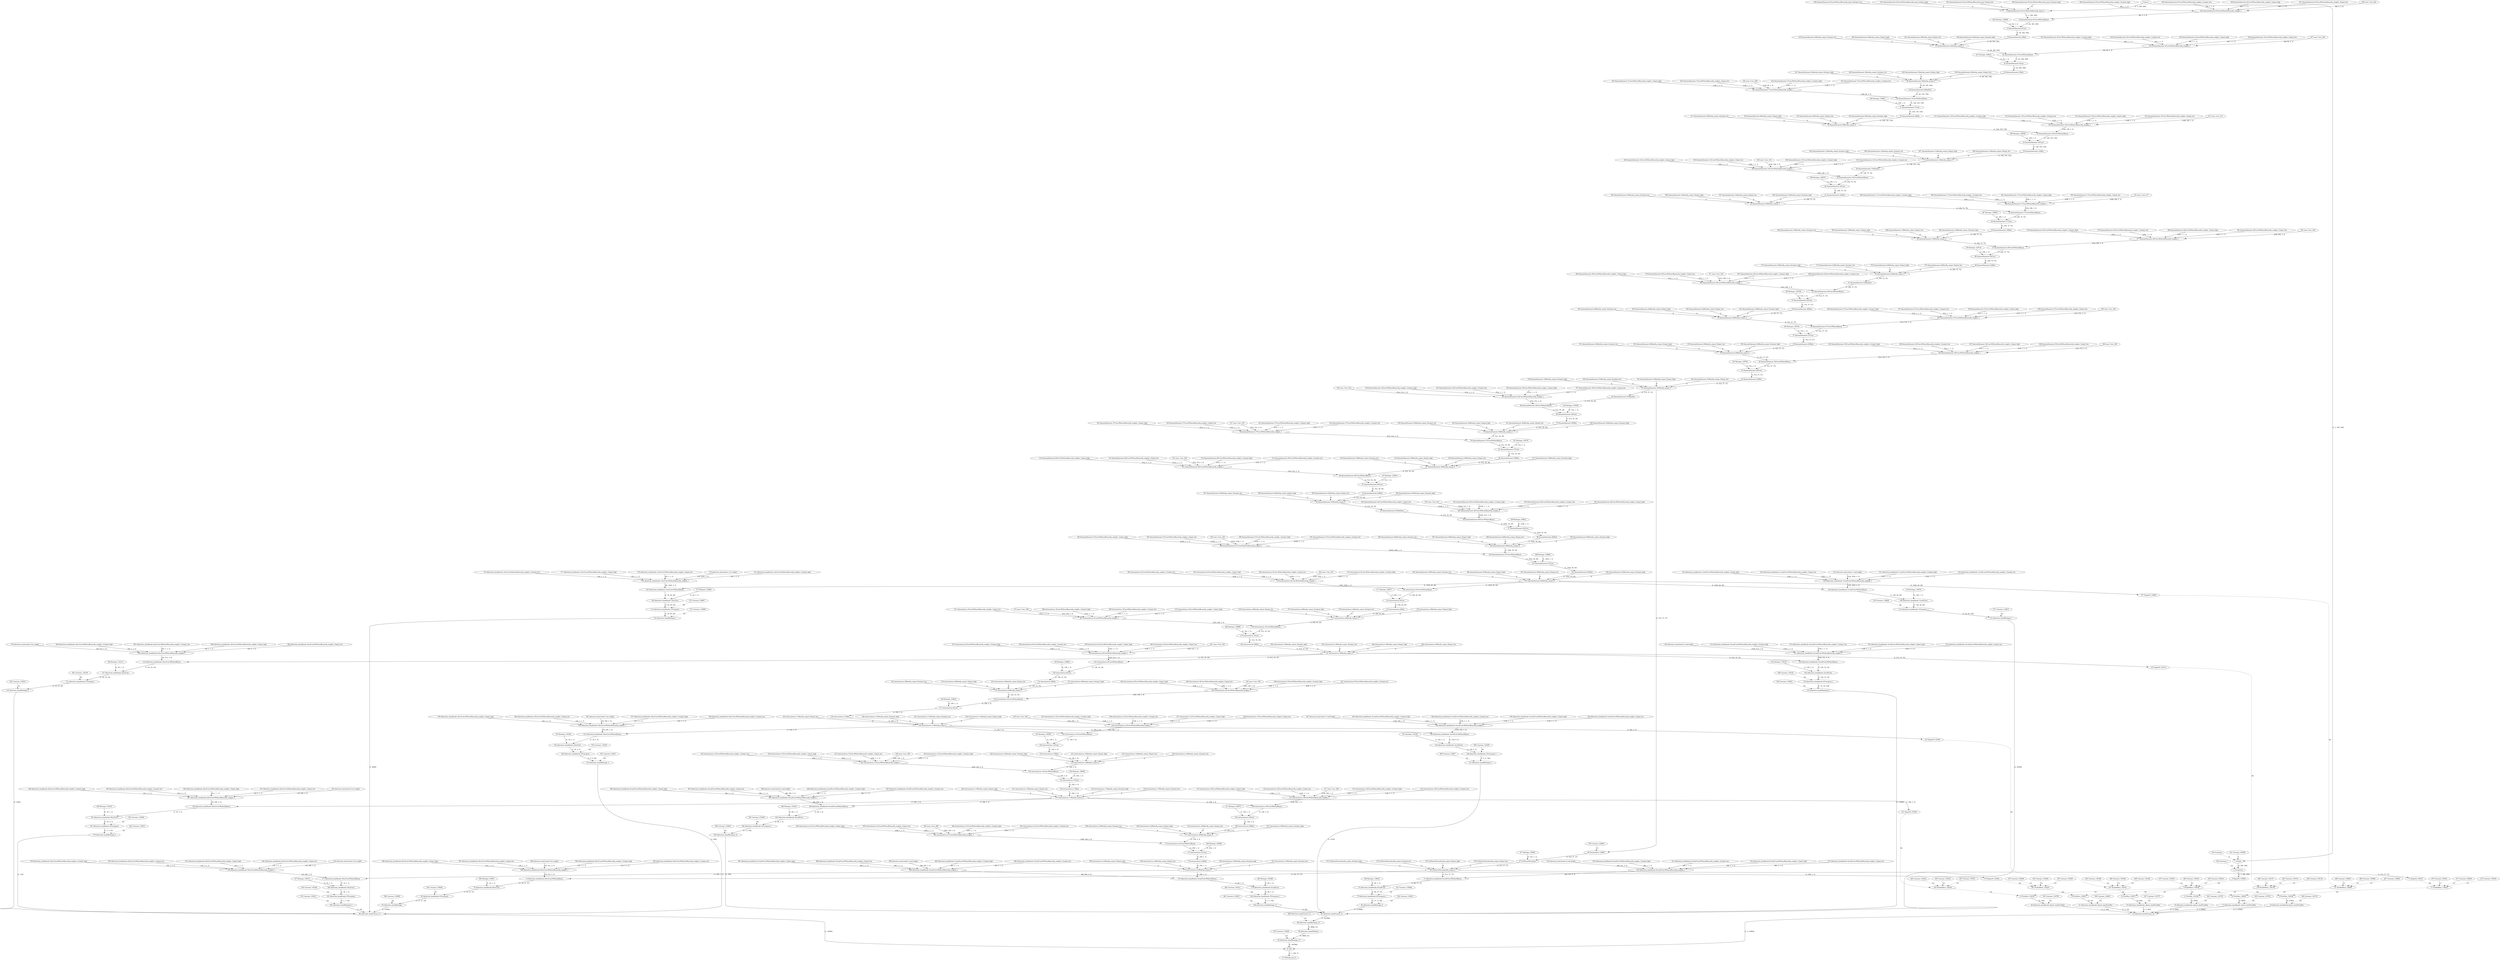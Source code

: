 strict digraph  {
"0 input.1" [id=0, type=Parameter];
"1 /Gather" [id=1, type=Gather];
"2 /basenet/basenet.0/Conv/WithoutBiases/fq_input_0" [id=2, type=FakeQuantize];
"3 /Unsqueeze" [id=3, type=Unsqueeze];
"4 /basenet/basenet.0/Conv/WithoutBiases" [id=4, type=Convolution];
"5 ShapeOf_130028" [id=5, type=ShapeOf];
"6 /basenet/basenet.0/Conv" [id=6, type=Add];
"7 StridedSlice_130036" [id=7, type=StridedSlice];
"8 /basenet/basenet.2/Relu" [id=8, type=Relu];
"9 PriorBox_130038" [id=9, type=PriorBox];
"10 PriorBox_130091" [id=10, type=PriorBox];
"11 PriorBox_130144" [id=11, type=PriorBox];
"12 PriorBox_130197" [id=12, type=PriorBox];
"13 PriorBox_130250" [id=13, type=PriorBox];
"14 PriorBox_130303" [id=14, type=PriorBox];
"15 /basenet/basenet.2/Relu/fq_output_0" [id=15, type=FakeQuantize];
"16 /detection_head/heads.0/prior_box/PriorBox" [id=16, type=Reshape];
"17 /detection_head/heads.1/prior_box/PriorBox" [id=17, type=Reshape];
"18 /detection_head/heads.2/prior_box/PriorBox" [id=18, type=Reshape];
"19 /detection_head/heads.3/prior_box/PriorBox" [id=19, type=Reshape];
"20 /detection_head/heads.4/prior_box/PriorBox" [id=20, type=Reshape];
"21 /detection_head/heads.5/prior_box/PriorBox" [id=21, type=Reshape];
"22 /basenet/basenet.3/Conv/WithoutBiases" [id=22, type=Convolution];
"23 /detection_head/Concat_16" [id=23, type=Concat];
"24 /basenet/basenet.3/Conv" [id=24, type=Add];
"25 400" [id=25, type=DetectionOutput];
"26 /basenet/basenet.5/Relu" [id=26, type=Relu];
"27 400/sink_port_0" [id=27, type=Result];
"28 /basenet/basenet.5/Relu/fq_output_0" [id=28, type=FakeQuantize];
"29 /basenet/basenet.6/MaxPool" [id=29, type=MaxPool];
"30 /basenet/basenet.7/Conv/WithoutBiases" [id=30, type=Convolution];
"31 /basenet/basenet.7/Conv" [id=31, type=Add];
"32 /basenet/basenet.9/Relu" [id=32, type=Relu];
"33 /basenet/basenet.9/Relu/fq_output_0" [id=33, type=FakeQuantize];
"34 /basenet/basenet.10/Conv/WithoutBiases" [id=34, type=Convolution];
"35 /basenet/basenet.10/Conv" [id=35, type=Add];
"36 /basenet/basenet.12/Relu" [id=36, type=Relu];
"37 /basenet/basenet.12/Relu/fq_output_0" [id=37, type=FakeQuantize];
"38 /basenet/basenet.13/MaxPool" [id=38, type=MaxPool];
"39 /basenet/basenet.14/Conv/WithoutBiases" [id=39, type=Convolution];
"40 /basenet/basenet.14/Conv" [id=40, type=Add];
"41 /basenet/basenet.16/Relu" [id=41, type=Relu];
"42 /basenet/basenet.16/Relu/fq_output_0" [id=42, type=FakeQuantize];
"43 /basenet/basenet.17/Conv/WithoutBiases" [id=43, type=Convolution];
"44 /basenet/basenet.17/Conv" [id=44, type=Add];
"45 /basenet/basenet.19/Relu" [id=45, type=Relu];
"46 /basenet/basenet.19/Relu/fq_output_0" [id=46, type=FakeQuantize];
"47 /basenet/basenet.20/Conv/WithoutBiases" [id=47, type=Convolution];
"48 /basenet/basenet.20/Conv" [id=48, type=Add];
"49 /basenet/basenet.22/Relu" [id=49, type=Relu];
"50 /basenet/basenet.22/Relu/fq_output_0" [id=50, type=FakeQuantize];
"51 /basenet/basenet.23/MaxPool" [id=51, type=MaxPool];
"52 /basenet/basenet.24/Conv/WithoutBiases" [id=52, type=Convolution];
"53 /basenet/basenet.24/Conv" [id=53, type=Add];
"54 /basenet/basenet.26/Relu" [id=54, type=Relu];
"55 /basenet/basenet.26/Relu/fq_output_0" [id=55, type=FakeQuantize];
"56 /basenet/basenet.27/Conv/WithoutBiases" [id=56, type=Convolution];
"57 /basenet/basenet.27/Conv" [id=57, type=Add];
"58 /basenet/basenet.29/Relu" [id=58, type=Relu];
"59 /basenet/basenet.29/Relu/fq_output_0" [id=59, type=FakeQuantize];
"60 /basenet/basenet.30/Conv/WithoutBiases" [id=60, type=Convolution];
"61 /basenet/basenet.30/Conv" [id=61, type=Add];
"62 /basenet/basenet.32/Relu" [id=62, type=Relu];
"63 /basenet/basenet.32/Relu/fq_output_0" [id=63, type=FakeQuantize];
"64 /basenet/basenet.33/MaxPool" [id=64, type=MaxPool];
"65 NormalizeL2_129857" [id=65, type=NormalizeL2];
"66 /basenet/basenet.34/Conv/WithoutBiases" [id=66, type=Convolution];
"67 /L2Norm/Normalize" [id=67, type=Multiply];
"68 /basenet/basenet.34/Conv" [id=68, type=Add];
"69 /L2Norm/Normalize/fq_output_0" [id=69, type=FakeQuantize];
"70 /basenet/basenet.36/Relu" [id=70, type=Relu];
"71 /detection_head/heads.0/conf/Conv/WithoutBiases" [id=71, type=Convolution];
"72 /detection_head/heads.0/loc/Conv/WithoutBiases" [id=72, type=Convolution];
"73 ShapeOf_130027" [id=73, type=ShapeOf];
"74 /basenet/basenet.36/Relu/fq_output_0" [id=74, type=FakeQuantize];
"75 /detection_head/heads.0/conf/Conv" [id=75, type=Add];
"76 /detection_head/heads.0/loc/Conv" [id=76, type=Add];
"77 StridedSlice_130032" [id=77, type=StridedSlice];
"78 /basenet/basenet.37/Conv/WithoutBiases" [id=78, type=Convolution];
"79 /detection_head/heads.0/Transpose_1" [id=79, type=Transpose];
"80 /detection_head/heads.0/Transpose" [id=80, type=Transpose];
"81 /basenet/basenet.37/Conv" [id=81, type=Add];
"82 /detection_head/Reshape_6" [id=82, type=Reshape];
"83 /detection_head/Reshape" [id=83, type=Reshape];
"84 /basenet/basenet.39/Relu" [id=84, type=Relu];
"85 /detection_head/Concat_14" [id=85, type=Concat];
"86 /detection_head/Concat_13" [id=86, type=Concat];
"87 /basenet/basenet.39/Relu/fq_output_0" [id=87, type=FakeQuantize];
"88 /detection_head/Reshape_12" [id=88, type=Reshape];
"89 /basenet/basenet.40/Conv/WithoutBiases" [id=89, type=Convolution];
"90 /detection_head/Softmax" [id=90, type=Softmax];
"91 /basenet/basenet.40/Conv" [id=91, type=Add];
"92 /detection_head/Reshape_13" [id=92, type=Reshape];
"93 /basenet/basenet.42/Relu" [id=93, type=Relu];
"94 /basenet/basenet.42/Relu/fq_output_0" [id=94, type=FakeQuantize];
"95 /basenet/basenet.43/MaxPool" [id=95, type=MaxPool];
"96 /basenet/basenet.44/Conv/WithoutBiases" [id=96, type=Convolution];
"97 /basenet/basenet.44/Conv" [id=97, type=Add];
"98 /basenet/basenet.46/Relu" [id=98, type=Relu];
"99 /basenet/basenet.46/Relu/fq_output_0" [id=99, type=FakeQuantize];
"100 /basenet/basenet.47/Conv/WithoutBiases" [id=100, type=Convolution];
"101 /basenet/basenet.47/Conv" [id=101, type=Add];
"102 /basenet/basenet.49/Relu" [id=102, type=Relu];
"103 /basenet/basenet.49/Relu/fq_output_0" [id=103, type=FakeQuantize];
"104 /detection_head/heads.1/conf/Conv/WithoutBiases" [id=104, type=Convolution];
"105 /detection_head/heads.1/loc/Conv/WithoutBiases" [id=105, type=Convolution];
"106 /extras/extras.0/Conv/WithoutBiases" [id=106, type=Convolution];
"107 ShapeOf_130080" [id=107, type=ShapeOf];
"108 /detection_head/heads.1/conf/Conv" [id=108, type=Add];
"109 /detection_head/heads.1/loc/Conv" [id=109, type=Add];
"110 /extras/extras.0/Conv" [id=110, type=Add];
"111 StridedSlice_130085" [id=111, type=StridedSlice];
"112 /detection_head/heads.1/Transpose_1" [id=112, type=Transpose];
"113 /detection_head/heads.1/Transpose" [id=113, type=Transpose];
"114 /extras/extras.2/Relu" [id=114, type=Relu];
"115 /detection_head/Reshape_7" [id=115, type=Reshape];
"116 /detection_head/Reshape_1" [id=116, type=Reshape];
"117 /extras/extras.2/Relu/fq_output_0" [id=117, type=FakeQuantize];
"118 /extras/extras.3/Conv/WithoutBiases" [id=118, type=Convolution];
"119 /extras/extras.3/Conv" [id=119, type=Add];
"120 /extras/extras.5/Relu" [id=120, type=Relu];
"121 /extras/extras.5/Relu/fq_output_0" [id=121, type=FakeQuantize];
"122 /detection_head/heads.2/conf/Conv/WithoutBiases" [id=122, type=Convolution];
"123 /detection_head/heads.2/loc/Conv/WithoutBiases" [id=123, type=Convolution];
"124 /extras/extras.6/Conv/WithoutBiases" [id=124, type=Convolution];
"125 ShapeOf_130133" [id=125, type=ShapeOf];
"126 /detection_head/heads.2/conf/Conv" [id=126, type=Add];
"127 /detection_head/heads.2/loc/Conv" [id=127, type=Add];
"128 /extras/extras.6/Conv" [id=128, type=Add];
"129 StridedSlice_130138" [id=129, type=StridedSlice];
"130 /detection_head/heads.2/Transpose_1" [id=130, type=Transpose];
"131 /detection_head/heads.2/Transpose" [id=131, type=Transpose];
"132 /extras/extras.8/Relu" [id=132, type=Relu];
"133 /detection_head/Reshape_8" [id=133, type=Reshape];
"134 /detection_head/Reshape_2" [id=134, type=Reshape];
"135 /extras/extras.8/Relu/fq_output_0" [id=135, type=FakeQuantize];
"136 /extras/extras.9/Conv/WithoutBiases" [id=136, type=Convolution];
"137 /extras/extras.9/Conv" [id=137, type=Add];
"138 /extras/extras.11/Relu" [id=138, type=Relu];
"139 /extras/extras.11/Relu/fq_output_0" [id=139, type=FakeQuantize];
"140 /detection_head/heads.3/conf/Conv/WithoutBiases" [id=140, type=Convolution];
"141 /detection_head/heads.3/loc/Conv/WithoutBiases" [id=141, type=Convolution];
"142 /extras/extras.12/Conv/WithoutBiases" [id=142, type=Convolution];
"143 ShapeOf_130186" [id=143, type=ShapeOf];
"144 /detection_head/heads.3/conf/Conv" [id=144, type=Add];
"145 /detection_head/heads.3/loc/Conv" [id=145, type=Add];
"146 /extras/extras.12/Conv" [id=146, type=Add];
"147 StridedSlice_130191" [id=147, type=StridedSlice];
"148 /detection_head/heads.3/Transpose_1" [id=148, type=Transpose];
"149 /detection_head/heads.3/Transpose" [id=149, type=Transpose];
"150 /extras/extras.14/Relu" [id=150, type=Relu];
"151 /detection_head/Reshape_9" [id=151, type=Reshape];
"152 /detection_head/Reshape_3" [id=152, type=Reshape];
"153 /extras/extras.14/Relu/fq_output_0" [id=153, type=FakeQuantize];
"154 /extras/extras.15/Conv/WithoutBiases" [id=154, type=Convolution];
"155 /extras/extras.15/Conv" [id=155, type=Add];
"156 /extras/extras.17/Relu" [id=156, type=Relu];
"157 /extras/extras.17/Relu/fq_output_0" [id=157, type=FakeQuantize];
"158 /detection_head/heads.4/conf/Conv/WithoutBiases" [id=158, type=Convolution];
"159 /detection_head/heads.4/loc/Conv/WithoutBiases" [id=159, type=Convolution];
"160 /extras/extras.18/Conv/WithoutBiases" [id=160, type=Convolution];
"161 ShapeOf_130239" [id=161, type=ShapeOf];
"162 /detection_head/heads.4/conf/Conv" [id=162, type=Add];
"163 /detection_head/heads.4/loc/Conv" [id=163, type=Add];
"164 /extras/extras.18/Conv" [id=164, type=Add];
"165 StridedSlice_130244" [id=165, type=StridedSlice];
"166 /detection_head/heads.4/Transpose_1" [id=166, type=Transpose];
"167 /detection_head/heads.4/Transpose" [id=167, type=Transpose];
"168 /extras/extras.20/Relu" [id=168, type=Relu];
"169 /detection_head/Reshape_10" [id=169, type=Reshape];
"170 /detection_head/Reshape_4" [id=170, type=Reshape];
"171 /extras/extras.20/Relu/fq_output_0" [id=171, type=FakeQuantize];
"172 /extras/extras.21/Conv/WithoutBiases" [id=172, type=Convolution];
"173 /extras/extras.21/Conv" [id=173, type=Add];
"174 /extras/extras.23/Relu" [id=174, type=Relu];
"175 /extras/extras.23/Relu/fq_output_0" [id=175, type=FakeQuantize];
"176 /detection_head/heads.5/conf/Conv/WithoutBiases" [id=176, type=Convolution];
"177 /detection_head/heads.5/loc/Conv/WithoutBiases" [id=177, type=Convolution];
"178 ShapeOf_130292" [id=178, type=ShapeOf];
"179 /detection_head/heads.5/conf/Conv" [id=179, type=Add];
"180 /detection_head/heads.5/loc/Conv" [id=180, type=Add];
"181 StridedSlice_130297" [id=181, type=StridedSlice];
"182 /detection_head/heads.5/Transpose_1" [id=182, type=Transpose];
"183 /detection_head/heads.5/Transpose" [id=183, type=Transpose];
"184 /detection_head/Reshape_11" [id=184, type=Reshape];
"185 /detection_head/Reshape_5" [id=185, type=Reshape];
"186 Constant_132801" [id=186, type=Constant];
"187 Constant_130035" [id=187, type=Constant];
"188 Constant_130033" [id=188, type=Constant];
"189 Constant_130034" [id=189, type=Constant];
"190 /Constant_1" [id=190, type=Constant];
"191 Constant_129590" [id=191, type=Constant];
"192 /Constant" [id=192, type=Constant];
"193 Constant_130296" [id=193, type=Constant];
"194 Constant_130294" [id=194, type=Constant];
"195 Constant_130295" [id=195, type=Constant];
"196 /extras/extras.23/Relu/fq_output_0/output_high" [id=196, type=Constant];
"197 /extras/extras.23/Relu/fq_output_0/output_low" [id=197, type=Constant];
"198 /extras/extras.23/Relu/fq_output_0/input_high" [id=198, type=Constant];
"199 /extras/extras.23/Relu/fq_output_0/input_low" [id=199, type=Constant];
"200 Reshape_129990" [id=200, type=Constant];
"201 /extras/extras.21/Conv/WithoutBiases/fq_weights_1" [id=201, type=FakeQuantize];
"202 /extras/extras.21/Conv/WithoutBiases/fq_weights_1/output_high" [id=202, type=Constant];
"203 /extras/extras.21/Conv/WithoutBiases/fq_weights_1/output_low" [id=203, type=Constant];
"204 /extras/extras.21/Conv/WithoutBiases/fq_weights_1/input_high" [id=204, type=Constant];
"205 /extras/extras.21/Conv/WithoutBiases/fq_weights_1/input_low" [id=205, type=Constant];
"206 onnx^^Conv_468" [id=206, label="206 onnx::Conv_468", type=Constant];
"207 /extras/extras.20/Relu/fq_output_0/output_high" [id=207, type=Constant];
"208 /extras/extras.20/Relu/fq_output_0/output_low" [id=208, type=Constant];
"209 /extras/extras.20/Relu/fq_output_0/input_high" [id=209, type=Constant];
"210 /extras/extras.20/Relu/fq_output_0/input_low" [id=210, type=Constant];
"211 Reshape_129973" [id=211, type=Constant];
"212 /extras/extras.18/Conv/WithoutBiases/fq_weights_1" [id=212, type=FakeQuantize];
"213 /extras/extras.18/Conv/WithoutBiases/fq_weights_1/output_high" [id=213, type=Constant];
"214 /extras/extras.18/Conv/WithoutBiases/fq_weights_1/output_low" [id=214, type=Constant];
"215 /extras/extras.18/Conv/WithoutBiases/fq_weights_1/input_high" [id=215, type=Constant];
"216 /extras/extras.18/Conv/WithoutBiases/fq_weights_1/input_low" [id=216, type=Constant];
"217 onnx^^Conv_465" [id=217, label="217 onnx::Conv_465", type=Constant];
"218 /extras/extras.17/Relu/fq_output_0/output_high" [id=218, type=Constant];
"219 /extras/extras.17/Relu/fq_output_0/output_low" [id=219, type=Constant];
"220 /extras/extras.17/Relu/fq_output_0/input_high" [id=220, type=Constant];
"221 /extras/extras.17/Relu/fq_output_0/input_low" [id=221, type=Constant];
"222 Reshape_129956" [id=222, type=Constant];
"223 /extras/extras.15/Conv/WithoutBiases/fq_weights_1" [id=223, type=FakeQuantize];
"224 /extras/extras.15/Conv/WithoutBiases/fq_weights_1/output_high" [id=224, type=Constant];
"225 /extras/extras.15/Conv/WithoutBiases/fq_weights_1/output_low" [id=225, type=Constant];
"226 /extras/extras.15/Conv/WithoutBiases/fq_weights_1/input_high" [id=226, type=Constant];
"227 /extras/extras.15/Conv/WithoutBiases/fq_weights_1/input_low" [id=227, type=Constant];
"228 onnx^^Conv_462" [id=228, label="228 onnx::Conv_462", type=Constant];
"229 /extras/extras.14/Relu/fq_output_0/output_high" [id=229, type=Constant];
"230 /extras/extras.14/Relu/fq_output_0/output_low" [id=230, type=Constant];
"231 /extras/extras.14/Relu/fq_output_0/input_high" [id=231, type=Constant];
"232 /extras/extras.14/Relu/fq_output_0/input_low" [id=232, type=Constant];
"233 Reshape_129939" [id=233, type=Constant];
"234 /extras/extras.12/Conv/WithoutBiases/fq_weights_1" [id=234, type=FakeQuantize];
"235 /extras/extras.12/Conv/WithoutBiases/fq_weights_1/output_high" [id=235, type=Constant];
"236 /extras/extras.12/Conv/WithoutBiases/fq_weights_1/output_low" [id=236, type=Constant];
"237 /extras/extras.12/Conv/WithoutBiases/fq_weights_1/input_high" [id=237, type=Constant];
"238 /extras/extras.12/Conv/WithoutBiases/fq_weights_1/input_low" [id=238, type=Constant];
"239 onnx^^Conv_459" [id=239, label="239 onnx::Conv_459", type=Constant];
"240 /extras/extras.11/Relu/fq_output_0/output_high" [id=240, type=Constant];
"241 /extras/extras.11/Relu/fq_output_0/output_low" [id=241, type=Constant];
"242 /extras/extras.11/Relu/fq_output_0/input_high" [id=242, type=Constant];
"243 /extras/extras.11/Relu/fq_output_0/input_low" [id=243, type=Constant];
"244 Reshape_129922" [id=244, type=Constant];
"245 /extras/extras.9/Conv/WithoutBiases/fq_weights_1" [id=245, type=FakeQuantize];
"246 /extras/extras.9/Conv/WithoutBiases/fq_weights_1/output_high" [id=246, type=Constant];
"247 /extras/extras.9/Conv/WithoutBiases/fq_weights_1/output_low" [id=247, type=Constant];
"248 /extras/extras.9/Conv/WithoutBiases/fq_weights_1/input_high" [id=248, type=Constant];
"249 /extras/extras.9/Conv/WithoutBiases/fq_weights_1/input_low" [id=249, type=Constant];
"250 onnx^^Conv_456" [id=250, label="250 onnx::Conv_456", type=Constant];
"251 /extras/extras.8/Relu/fq_output_0/output_high" [id=251, type=Constant];
"252 /extras/extras.8/Relu/fq_output_0/output_low" [id=252, type=Constant];
"253 /extras/extras.8/Relu/fq_output_0/input_high" [id=253, type=Constant];
"254 /extras/extras.8/Relu/fq_output_0/input_low" [id=254, type=Constant];
"255 Reshape_129905" [id=255, type=Constant];
"256 /extras/extras.6/Conv/WithoutBiases/fq_weights_1" [id=256, type=FakeQuantize];
"257 /extras/extras.6/Conv/WithoutBiases/fq_weights_1/output_high" [id=257, type=Constant];
"258 /extras/extras.6/Conv/WithoutBiases/fq_weights_1/output_low" [id=258, type=Constant];
"259 /extras/extras.6/Conv/WithoutBiases/fq_weights_1/input_high" [id=259, type=Constant];
"260 /extras/extras.6/Conv/WithoutBiases/fq_weights_1/input_low" [id=260, type=Constant];
"261 onnx^^Conv_453" [id=261, label="261 onnx::Conv_453", type=Constant];
"262 /extras/extras.5/Relu/fq_output_0/output_high" [id=262, type=Constant];
"263 /extras/extras.5/Relu/fq_output_0/output_low" [id=263, type=Constant];
"264 /extras/extras.5/Relu/fq_output_0/input_high" [id=264, type=Constant];
"265 /extras/extras.5/Relu/fq_output_0/input_low" [id=265, type=Constant];
"266 Reshape_129888" [id=266, type=Constant];
"267 /extras/extras.3/Conv/WithoutBiases/fq_weights_1" [id=267, type=FakeQuantize];
"268 /extras/extras.3/Conv/WithoutBiases/fq_weights_1/output_high" [id=268, type=Constant];
"269 /extras/extras.3/Conv/WithoutBiases/fq_weights_1/output_low" [id=269, type=Constant];
"270 /extras/extras.3/Conv/WithoutBiases/fq_weights_1/input_high" [id=270, type=Constant];
"271 /extras/extras.3/Conv/WithoutBiases/fq_weights_1/input_low" [id=271, type=Constant];
"272 onnx^^Conv_450" [id=272, label="272 onnx::Conv_450", type=Constant];
"273 /extras/extras.2/Relu/fq_output_0/output_high" [id=273, type=Constant];
"274 /extras/extras.2/Relu/fq_output_0/output_low" [id=274, type=Constant];
"275 /extras/extras.2/Relu/fq_output_0/input_high" [id=275, type=Constant];
"276 /extras/extras.2/Relu/fq_output_0/input_low" [id=276, type=Constant];
"277 Reshape_129871" [id=277, type=Constant];
"278 /extras/extras.0/Conv/WithoutBiases/fq_weights_1" [id=278, type=FakeQuantize];
"279 /extras/extras.0/Conv/WithoutBiases/fq_weights_1/output_high" [id=279, type=Constant];
"280 /extras/extras.0/Conv/WithoutBiases/fq_weights_1/output_low" [id=280, type=Constant];
"281 /extras/extras.0/Conv/WithoutBiases/fq_weights_1/input_high" [id=281, type=Constant];
"282 /extras/extras.0/Conv/WithoutBiases/fq_weights_1/input_low" [id=282, type=Constant];
"283 onnx^^Conv_447" [id=283, label="283 onnx::Conv_447", type=Constant];
"284 /basenet/basenet.49/Relu/fq_output_0/output_high" [id=284, type=Constant];
"285 /basenet/basenet.49/Relu/fq_output_0/output_low" [id=285, type=Constant];
"286 /basenet/basenet.49/Relu/fq_output_0/input_high" [id=286, type=Constant];
"287 /basenet/basenet.49/Relu/fq_output_0/input_low" [id=287, type=Constant];
"288 Reshape_129849" [id=288, type=Constant];
"289 /basenet/basenet.47/Conv/WithoutBiases/fq_weights_1" [id=289, type=FakeQuantize];
"290 /basenet/basenet.47/Conv/WithoutBiases/fq_weights_1/output_high" [id=290, type=Constant];
"291 /basenet/basenet.47/Conv/WithoutBiases/fq_weights_1/output_low" [id=291, type=Constant];
"292 /basenet/basenet.47/Conv/WithoutBiases/fq_weights_1/input_high" [id=292, type=Constant];
"293 /basenet/basenet.47/Conv/WithoutBiases/fq_weights_1/input_low" [id=293, type=Constant];
"294 onnx^^Conv_444" [id=294, label="294 onnx::Conv_444", type=Constant];
"295 /basenet/basenet.46/Relu/fq_output_0/output_high" [id=295, type=Constant];
"296 /basenet/basenet.46/Relu/fq_output_0/output_low" [id=296, type=Constant];
"297 /basenet/basenet.46/Relu/fq_output_0/input_high" [id=297, type=Constant];
"298 /basenet/basenet.46/Relu/fq_output_0/input_low" [id=298, type=Constant];
"299 Reshape_129832" [id=299, type=Constant];
"300 /basenet/basenet.44/Conv/WithoutBiases/fq_weights_1" [id=300, type=FakeQuantize];
"301 /basenet/basenet.44/Conv/WithoutBiases/fq_weights_1/output_high" [id=301, type=Constant];
"302 /basenet/basenet.44/Conv/WithoutBiases/fq_weights_1/output_low" [id=302, type=Constant];
"303 /basenet/basenet.44/Conv/WithoutBiases/fq_weights_1/input_high" [id=303, type=Constant];
"304 /basenet/basenet.44/Conv/WithoutBiases/fq_weights_1/input_low" [id=304, type=Constant];
"305 onnx^^Conv_441" [id=305, label="305 onnx::Conv_441", type=Constant];
"306 /basenet/basenet.42/Relu/fq_output_0/output_high" [id=306, type=Constant];
"307 /basenet/basenet.42/Relu/fq_output_0/output_low" [id=307, type=Constant];
"308 /basenet/basenet.42/Relu/fq_output_0/input_high" [id=308, type=Constant];
"309 /basenet/basenet.42/Relu/fq_output_0/input_low" [id=309, type=Constant];
"310 Reshape_129814" [id=310, type=Constant];
"311 /basenet/basenet.40/Conv/WithoutBiases/fq_weights_1" [id=311, type=FakeQuantize];
"312 /basenet/basenet.40/Conv/WithoutBiases/fq_weights_1/output_high" [id=312, type=Constant];
"313 /basenet/basenet.40/Conv/WithoutBiases/fq_weights_1/output_low" [id=313, type=Constant];
"314 /basenet/basenet.40/Conv/WithoutBiases/fq_weights_1/input_high" [id=314, type=Constant];
"315 /basenet/basenet.40/Conv/WithoutBiases/fq_weights_1/input_low" [id=315, type=Constant];
"316 onnx^^Conv_438" [id=316, label="316 onnx::Conv_438", type=Constant];
"317 /basenet/basenet.39/Relu/fq_output_0/output_high" [id=317, type=Constant];
"318 /basenet/basenet.39/Relu/fq_output_0/output_low" [id=318, type=Constant];
"319 /basenet/basenet.39/Relu/fq_output_0/input_high" [id=319, type=Constant];
"320 /basenet/basenet.39/Relu/fq_output_0/input_low" [id=320, type=Constant];
"321 Reshape_129797" [id=321, type=Constant];
"322 /basenet/basenet.37/Conv/WithoutBiases/fq_weights_1" [id=322, type=FakeQuantize];
"323 /basenet/basenet.37/Conv/WithoutBiases/fq_weights_1/output_high" [id=323, type=Constant];
"324 /basenet/basenet.37/Conv/WithoutBiases/fq_weights_1/output_low" [id=324, type=Constant];
"325 /basenet/basenet.37/Conv/WithoutBiases/fq_weights_1/input_high" [id=325, type=Constant];
"326 /basenet/basenet.37/Conv/WithoutBiases/fq_weights_1/input_low" [id=326, type=Constant];
"327 onnx^^Conv_435" [id=327, label="327 onnx::Conv_435", type=Constant];
"328 /basenet/basenet.36/Relu/fq_output_0/output_high" [id=328, type=Constant];
"329 /basenet/basenet.36/Relu/fq_output_0/output_low" [id=329, type=Constant];
"330 /basenet/basenet.36/Relu/fq_output_0/input_high" [id=330, type=Constant];
"331 /basenet/basenet.36/Relu/fq_output_0/input_low" [id=331, type=Constant];
"332 Reshape_129780" [id=332, type=Constant];
"333 /basenet/basenet.34/Conv/WithoutBiases/fq_weights_1" [id=333, type=FakeQuantize];
"334 /basenet/basenet.34/Conv/WithoutBiases/fq_weights_1/output_high" [id=334, type=Constant];
"335 /basenet/basenet.34/Conv/WithoutBiases/fq_weights_1/output_low" [id=335, type=Constant];
"336 /basenet/basenet.34/Conv/WithoutBiases/fq_weights_1/input_high" [id=336, type=Constant];
"337 /basenet/basenet.34/Conv/WithoutBiases/fq_weights_1/input_low" [id=337, type=Constant];
"338 onnx^^Conv_432" [id=338, label="338 onnx::Conv_432", type=Constant];
"339 /basenet/basenet.32/Relu/fq_output_0/output_high" [id=339, type=Constant];
"340 /basenet/basenet.32/Relu/fq_output_0/output_low" [id=340, type=Constant];
"341 /basenet/basenet.32/Relu/fq_output_0/input_high" [id=341, type=Constant];
"342 /basenet/basenet.32/Relu/fq_output_0/input_low" [id=342, type=Constant];
"343 Reshape_129762" [id=343, type=Constant];
"344 /basenet/basenet.30/Conv/WithoutBiases/fq_weights_1" [id=344, type=FakeQuantize];
"345 /basenet/basenet.30/Conv/WithoutBiases/fq_weights_1/output_high" [id=345, type=Constant];
"346 /basenet/basenet.30/Conv/WithoutBiases/fq_weights_1/output_low" [id=346, type=Constant];
"347 /basenet/basenet.30/Conv/WithoutBiases/fq_weights_1/input_high" [id=347, type=Constant];
"348 /basenet/basenet.30/Conv/WithoutBiases/fq_weights_1/input_low" [id=348, type=Constant];
"349 onnx^^Conv_429" [id=349, label="349 onnx::Conv_429", type=Constant];
"350 /basenet/basenet.29/Relu/fq_output_0/output_high" [id=350, type=Constant];
"351 /basenet/basenet.29/Relu/fq_output_0/output_low" [id=351, type=Constant];
"352 /basenet/basenet.29/Relu/fq_output_0/input_high" [id=352, type=Constant];
"353 /basenet/basenet.29/Relu/fq_output_0/input_low" [id=353, type=Constant];
"354 Reshape_129745" [id=354, type=Constant];
"355 /basenet/basenet.27/Conv/WithoutBiases/fq_weights_1" [id=355, type=FakeQuantize];
"356 /basenet/basenet.27/Conv/WithoutBiases/fq_weights_1/output_high" [id=356, type=Constant];
"357 /basenet/basenet.27/Conv/WithoutBiases/fq_weights_1/output_low" [id=357, type=Constant];
"358 /basenet/basenet.27/Conv/WithoutBiases/fq_weights_1/input_high" [id=358, type=Constant];
"359 /basenet/basenet.27/Conv/WithoutBiases/fq_weights_1/input_low" [id=359, type=Constant];
"360 onnx^^Conv_426" [id=360, label="360 onnx::Conv_426", type=Constant];
"361 /basenet/basenet.26/Relu/fq_output_0/output_high" [id=361, type=Constant];
"362 /basenet/basenet.26/Relu/fq_output_0/output_low" [id=362, type=Constant];
"363 /basenet/basenet.26/Relu/fq_output_0/input_high" [id=363, type=Constant];
"364 /basenet/basenet.26/Relu/fq_output_0/input_low" [id=364, type=Constant];
"365 Reshape_129728" [id=365, type=Constant];
"366 /basenet/basenet.24/Conv/WithoutBiases/fq_weights_1" [id=366, type=FakeQuantize];
"367 /basenet/basenet.24/Conv/WithoutBiases/fq_weights_1/output_high" [id=367, type=Constant];
"368 /basenet/basenet.24/Conv/WithoutBiases/fq_weights_1/output_low" [id=368, type=Constant];
"369 /basenet/basenet.24/Conv/WithoutBiases/fq_weights_1/input_high" [id=369, type=Constant];
"370 /basenet/basenet.24/Conv/WithoutBiases/fq_weights_1/input_low" [id=370, type=Constant];
"371 onnx^^Conv_423" [id=371, label="371 onnx::Conv_423", type=Constant];
"372 /basenet/basenet.22/Relu/fq_output_0/output_high" [id=372, type=Constant];
"373 /basenet/basenet.22/Relu/fq_output_0/output_low" [id=373, type=Constant];
"374 /basenet/basenet.22/Relu/fq_output_0/input_high" [id=374, type=Constant];
"375 /basenet/basenet.22/Relu/fq_output_0/input_low" [id=375, type=Constant];
"376 Reshape_129710" [id=376, type=Constant];
"377 /basenet/basenet.20/Conv/WithoutBiases/fq_weights_1" [id=377, type=FakeQuantize];
"378 /basenet/basenet.20/Conv/WithoutBiases/fq_weights_1/output_high" [id=378, type=Constant];
"379 /basenet/basenet.20/Conv/WithoutBiases/fq_weights_1/output_low" [id=379, type=Constant];
"380 /basenet/basenet.20/Conv/WithoutBiases/fq_weights_1/input_high" [id=380, type=Constant];
"381 /basenet/basenet.20/Conv/WithoutBiases/fq_weights_1/input_low" [id=381, type=Constant];
"382 onnx^^Conv_420" [id=382, label="382 onnx::Conv_420", type=Constant];
"383 /basenet/basenet.19/Relu/fq_output_0/output_high" [id=383, type=Constant];
"384 /basenet/basenet.19/Relu/fq_output_0/output_low" [id=384, type=Constant];
"385 /basenet/basenet.19/Relu/fq_output_0/input_high" [id=385, type=Constant];
"386 /basenet/basenet.19/Relu/fq_output_0/input_low" [id=386, type=Constant];
"387 Reshape_129693" [id=387, type=Constant];
"388 /basenet/basenet.17/Conv/WithoutBiases/fq_weights_1" [id=388, type=FakeQuantize];
"389 /basenet/basenet.17/Conv/WithoutBiases/fq_weights_1/output_high" [id=389, type=Constant];
"390 /basenet/basenet.17/Conv/WithoutBiases/fq_weights_1/output_low" [id=390, type=Constant];
"391 /basenet/basenet.17/Conv/WithoutBiases/fq_weights_1/input_high" [id=391, type=Constant];
"392 /basenet/basenet.17/Conv/WithoutBiases/fq_weights_1/input_low" [id=392, type=Constant];
"393 onnx^^Conv_417" [id=393, label="393 onnx::Conv_417", type=Constant];
"394 /basenet/basenet.16/Relu/fq_output_0/output_high" [id=394, type=Constant];
"395 /basenet/basenet.16/Relu/fq_output_0/output_low" [id=395, type=Constant];
"396 /basenet/basenet.16/Relu/fq_output_0/input_high" [id=396, type=Constant];
"397 /basenet/basenet.16/Relu/fq_output_0/input_low" [id=397, type=Constant];
"398 Reshape_129676" [id=398, type=Constant];
"399 /basenet/basenet.14/Conv/WithoutBiases/fq_weights_1" [id=399, type=FakeQuantize];
"400 /basenet/basenet.14/Conv/WithoutBiases/fq_weights_1/output_high" [id=400, type=Constant];
"401 /basenet/basenet.14/Conv/WithoutBiases/fq_weights_1/output_low" [id=401, type=Constant];
"402 /basenet/basenet.14/Conv/WithoutBiases/fq_weights_1/input_high" [id=402, type=Constant];
"403 /basenet/basenet.14/Conv/WithoutBiases/fq_weights_1/input_low" [id=403, type=Constant];
"404 onnx^^Conv_414" [id=404, label="404 onnx::Conv_414", type=Constant];
"405 /basenet/basenet.12/Relu/fq_output_0/output_high" [id=405, type=Constant];
"406 /basenet/basenet.12/Relu/fq_output_0/output_low" [id=406, type=Constant];
"407 /basenet/basenet.12/Relu/fq_output_0/input_high" [id=407, type=Constant];
"408 /basenet/basenet.12/Relu/fq_output_0/input_low" [id=408, type=Constant];
"409 Reshape_129658" [id=409, type=Constant];
"410 /basenet/basenet.10/Conv/WithoutBiases/fq_weights_1" [id=410, type=FakeQuantize];
"411 /basenet/basenet.10/Conv/WithoutBiases/fq_weights_1/output_high" [id=411, type=Constant];
"412 /basenet/basenet.10/Conv/WithoutBiases/fq_weights_1/output_low" [id=412, type=Constant];
"413 /basenet/basenet.10/Conv/WithoutBiases/fq_weights_1/input_high" [id=413, type=Constant];
"414 /basenet/basenet.10/Conv/WithoutBiases/fq_weights_1/input_low" [id=414, type=Constant];
"415 onnx^^Conv_411" [id=415, label="415 onnx::Conv_411", type=Constant];
"416 /basenet/basenet.9/Relu/fq_output_0/output_high" [id=416, type=Constant];
"417 /basenet/basenet.9/Relu/fq_output_0/output_low" [id=417, type=Constant];
"418 /basenet/basenet.9/Relu/fq_output_0/input_high" [id=418, type=Constant];
"419 /basenet/basenet.9/Relu/fq_output_0/input_low" [id=419, type=Constant];
"420 Reshape_129641" [id=420, type=Constant];
"421 /basenet/basenet.7/Conv/WithoutBiases/fq_weights_1" [id=421, type=FakeQuantize];
"422 /basenet/basenet.7/Conv/WithoutBiases/fq_weights_1/output_high" [id=422, type=Constant];
"423 /basenet/basenet.7/Conv/WithoutBiases/fq_weights_1/output_low" [id=423, type=Constant];
"424 /basenet/basenet.7/Conv/WithoutBiases/fq_weights_1/input_high" [id=424, type=Constant];
"425 /basenet/basenet.7/Conv/WithoutBiases/fq_weights_1/input_low" [id=425, type=Constant];
"426 onnx^^Conv_408" [id=426, label="426 onnx::Conv_408", type=Constant];
"427 /basenet/basenet.5/Relu/fq_output_0/output_high" [id=427, type=Constant];
"428 /basenet/basenet.5/Relu/fq_output_0/output_low" [id=428, type=Constant];
"429 /basenet/basenet.5/Relu/fq_output_0/input_high" [id=429, type=Constant];
"430 /basenet/basenet.5/Relu/fq_output_0/input_low" [id=430, type=Constant];
"431 Reshape_129623" [id=431, type=Constant];
"432 /basenet/basenet.3/Conv/WithoutBiases/fq_weights_1" [id=432, type=FakeQuantize];
"433 /basenet/basenet.3/Conv/WithoutBiases/fq_weights_1/output_high" [id=433, type=Constant];
"434 /basenet/basenet.3/Conv/WithoutBiases/fq_weights_1/output_low" [id=434, type=Constant];
"435 /basenet/basenet.3/Conv/WithoutBiases/fq_weights_1/input_high" [id=435, type=Constant];
"436 /basenet/basenet.3/Conv/WithoutBiases/fq_weights_1/input_low" [id=436, type=Constant];
"437 onnx^^Conv_405" [id=437, label="437 onnx::Conv_405", type=Constant];
"438 /basenet/basenet.2/Relu/fq_output_0/output_high" [id=438, type=Constant];
"439 /basenet/basenet.2/Relu/fq_output_0/output_low" [id=439, type=Constant];
"440 /basenet/basenet.2/Relu/fq_output_0/input_high" [id=440, type=Constant];
"441 /basenet/basenet.2/Relu/fq_output_0/input_low" [id=441, type=Constant];
"442 Reshape_129606" [id=442, type=Constant];
"443 /basenet/basenet.0/Conv/WithoutBiases/fq_weights_1" [id=443, type=FakeQuantize];
"444 /basenet/basenet.0/Conv/WithoutBiases/fq_weights_1/output_high" [id=444, type=Constant];
"445 /basenet/basenet.0/Conv/WithoutBiases/fq_weights_1/output_low" [id=445, type=Constant];
"446 /basenet/basenet.0/Conv/WithoutBiases/fq_weights_1/input_high" [id=446, type=Constant];
"447 /basenet/basenet.0/Conv/WithoutBiases/fq_weights_1/input_low" [id=447, type=Constant];
"448 onnx^^Conv_402" [id=448, label="448 onnx::Conv_402", type=Constant];
"449 /basenet/basenet.0/Conv/WithoutBiases/fq_input_0/output_high" [id=449, type=Constant];
"450 /basenet/basenet.0/Conv/WithoutBiases/fq_input_0/output_low" [id=450, type=Constant];
"451 /basenet/basenet.0/Conv/WithoutBiases/fq_input_0/input_high" [id=451, type=Constant];
"452 /basenet/basenet.0/Conv/WithoutBiases/fq_input_0/input_low" [id=452, type=Constant];
"453 Constant_132799" [id=453, type=Constant];
"454 Constant_130243" [id=454, type=Constant];
"455 Constant_130241" [id=455, type=Constant];
"456 Constant_130242" [id=456, type=Constant];
"457 Constant_132797" [id=457, type=Constant];
"458 Constant_130190" [id=458, type=Constant];
"459 Constant_130188" [id=459, type=Constant];
"460 Constant_130189" [id=460, type=Constant];
"461 Constant_132795" [id=461, type=Constant];
"462 Constant_130137" [id=462, type=Constant];
"463 Constant_130135" [id=463, type=Constant];
"464 Constant_130136" [id=464, type=Constant];
"465 Constant_132793" [id=465, type=Constant];
"466 Constant_130084" [id=466, type=Constant];
"467 Constant_130082" [id=467, type=Constant];
"468 Constant_130083" [id=468, type=Constant];
"469 Constant_132791" [id=469, type=Constant];
"470 Constant_130031" [id=470, type=Constant];
"471 Constant_130029" [id=471, type=Constant];
"472 Constant_130030" [id=472, type=Constant];
"473 /L2Norm/Normalize/fq_output_0/output_high" [id=473, type=Constant];
"474 /L2Norm/Normalize/fq_output_0/output_low" [id=474, type=Constant];
"475 /L2Norm/Normalize/fq_output_0/input_high" [id=475, type=Constant];
"476 /L2Norm/Normalize/fq_output_0/input_low" [id=476, type=Constant];
"477 Reshape_129855" [id=477, type=Constant];
"478 Constant_129856" [id=478, type=Constant];
"479 Constant_132820" [id=479, type=Constant];
"480 /detection_head/Concat_15" [id=480, type=Constant];
"481 Constant_132819" [id=481, type=Constant];
"482 Constant_130311" [id=482, type=Constant];
"483 Reshape_130288" [id=483, type=Constant];
"484 /detection_head/heads.5/conf/Conv/WithoutBiases/fq_weights_1" [id=484, type=FakeQuantize];
"485 /detection_head/heads.5/conf/Conv/WithoutBiases/fq_weights_1/output_high" [id=485, type=Constant];
"486 /detection_head/heads.5/conf/Conv/WithoutBiases/fq_weights_1/output_low" [id=486, type=Constant];
"487 /detection_head/heads.5/conf/Conv/WithoutBiases/fq_weights_1/input_high" [id=487, type=Constant];
"488 /detection_head/heads.5/conf/Conv/WithoutBiases/fq_weights_1/input_low" [id=488, type=Constant];
"489 detection_head.heads.5.conf.weight" [id=489, type=Constant];
"490 Constant_132818" [id=490, type=Constant];
"491 Constant_130258" [id=491, type=Constant];
"492 Reshape_130235" [id=492, type=Constant];
"493 /detection_head/heads.4/conf/Conv/WithoutBiases/fq_weights_1" [id=493, type=FakeQuantize];
"494 /detection_head/heads.4/conf/Conv/WithoutBiases/fq_weights_1/output_high" [id=494, type=Constant];
"495 /detection_head/heads.4/conf/Conv/WithoutBiases/fq_weights_1/output_low" [id=495, type=Constant];
"496 /detection_head/heads.4/conf/Conv/WithoutBiases/fq_weights_1/input_high" [id=496, type=Constant];
"497 /detection_head/heads.4/conf/Conv/WithoutBiases/fq_weights_1/input_low" [id=497, type=Constant];
"498 detection_head.heads.4.conf.weight" [id=498, type=Constant];
"499 Constant_132817" [id=499, type=Constant];
"500 Constant_130205" [id=500, type=Constant];
"501 Reshape_130182" [id=501, type=Constant];
"502 /detection_head/heads.3/conf/Conv/WithoutBiases/fq_weights_1" [id=502, type=FakeQuantize];
"503 /detection_head/heads.3/conf/Conv/WithoutBiases/fq_weights_1/output_high" [id=503, type=Constant];
"504 /detection_head/heads.3/conf/Conv/WithoutBiases/fq_weights_1/output_low" [id=504, type=Constant];
"505 /detection_head/heads.3/conf/Conv/WithoutBiases/fq_weights_1/input_high" [id=505, type=Constant];
"506 /detection_head/heads.3/conf/Conv/WithoutBiases/fq_weights_1/input_low" [id=506, type=Constant];
"507 detection_head.heads.3.conf.weight" [id=507, type=Constant];
"508 Constant_132816" [id=508, type=Constant];
"509 Constant_130152" [id=509, type=Constant];
"510 Reshape_130129" [id=510, type=Constant];
"511 /detection_head/heads.2/conf/Conv/WithoutBiases/fq_weights_1" [id=511, type=FakeQuantize];
"512 /detection_head/heads.2/conf/Conv/WithoutBiases/fq_weights_1/output_high" [id=512, type=Constant];
"513 /detection_head/heads.2/conf/Conv/WithoutBiases/fq_weights_1/output_low" [id=513, type=Constant];
"514 /detection_head/heads.2/conf/Conv/WithoutBiases/fq_weights_1/input_high" [id=514, type=Constant];
"515 /detection_head/heads.2/conf/Conv/WithoutBiases/fq_weights_1/input_low" [id=515, type=Constant];
"516 detection_head.heads.2.conf.weight" [id=516, type=Constant];
"517 Constant_132815" [id=517, type=Constant];
"518 Constant_130099" [id=518, type=Constant];
"519 Reshape_130076" [id=519, type=Constant];
"520 /detection_head/heads.1/conf/Conv/WithoutBiases/fq_weights_1" [id=520, type=FakeQuantize];
"521 /detection_head/heads.1/conf/Conv/WithoutBiases/fq_weights_1/output_high" [id=521, type=Constant];
"522 /detection_head/heads.1/conf/Conv/WithoutBiases/fq_weights_1/output_low" [id=522, type=Constant];
"523 /detection_head/heads.1/conf/Conv/WithoutBiases/fq_weights_1/input_high" [id=523, type=Constant];
"524 /detection_head/heads.1/conf/Conv/WithoutBiases/fq_weights_1/input_low" [id=524, type=Constant];
"525 detection_head.heads.1.conf.weight" [id=525, type=Constant];
"526 Constant_132814" [id=526, type=Constant];
"527 Constant_130046" [id=527, type=Constant];
"528 Reshape_130023" [id=528, type=Constant];
"529 /detection_head/heads.0/conf/Conv/WithoutBiases/fq_weights_1" [id=529, type=FakeQuantize];
"530 /detection_head/heads.0/conf/Conv/WithoutBiases/fq_weights_1/output_high" [id=530, type=Constant];
"531 /detection_head/heads.0/conf/Conv/WithoutBiases/fq_weights_1/output_low" [id=531, type=Constant];
"532 /detection_head/heads.0/conf/Conv/WithoutBiases/fq_weights_1/input_high" [id=532, type=Constant];
"533 /detection_head/heads.0/conf/Conv/WithoutBiases/fq_weights_1/input_low" [id=533, type=Constant];
"534 detection_head.heads.0.conf.weight" [id=534, type=Constant];
"535 Constant_132813" [id=535, type=Constant];
"536 Constant_130309" [id=536, type=Constant];
"537 Reshape_130272" [id=537, type=Constant];
"538 /detection_head/heads.5/loc/Conv/WithoutBiases/fq_weights_1" [id=538, type=FakeQuantize];
"539 /detection_head/heads.5/loc/Conv/WithoutBiases/fq_weights_1/output_high" [id=539, type=Constant];
"540 /detection_head/heads.5/loc/Conv/WithoutBiases/fq_weights_1/output_low" [id=540, type=Constant];
"541 /detection_head/heads.5/loc/Conv/WithoutBiases/fq_weights_1/input_high" [id=541, type=Constant];
"542 /detection_head/heads.5/loc/Conv/WithoutBiases/fq_weights_1/input_low" [id=542, type=Constant];
"543 detection_head.heads.5.loc.weight" [id=543, type=Constant];
"544 Constant_132812" [id=544, type=Constant];
"545 Constant_130256" [id=545, type=Constant];
"546 Reshape_130219" [id=546, type=Constant];
"547 /detection_head/heads.4/loc/Conv/WithoutBiases/fq_weights_1" [id=547, type=FakeQuantize];
"548 /detection_head/heads.4/loc/Conv/WithoutBiases/fq_weights_1/output_high" [id=548, type=Constant];
"549 /detection_head/heads.4/loc/Conv/WithoutBiases/fq_weights_1/output_low" [id=549, type=Constant];
"550 /detection_head/heads.4/loc/Conv/WithoutBiases/fq_weights_1/input_high" [id=550, type=Constant];
"551 /detection_head/heads.4/loc/Conv/WithoutBiases/fq_weights_1/input_low" [id=551, type=Constant];
"552 detection_head.heads.4.loc.weight" [id=552, type=Constant];
"553 Constant_132811" [id=553, type=Constant];
"554 Constant_130203" [id=554, type=Constant];
"555 Reshape_130166" [id=555, type=Constant];
"556 /detection_head/heads.3/loc/Conv/WithoutBiases/fq_weights_1" [id=556, type=FakeQuantize];
"557 /detection_head/heads.3/loc/Conv/WithoutBiases/fq_weights_1/output_high" [id=557, type=Constant];
"558 /detection_head/heads.3/loc/Conv/WithoutBiases/fq_weights_1/output_low" [id=558, type=Constant];
"559 /detection_head/heads.3/loc/Conv/WithoutBiases/fq_weights_1/input_high" [id=559, type=Constant];
"560 /detection_head/heads.3/loc/Conv/WithoutBiases/fq_weights_1/input_low" [id=560, type=Constant];
"561 detection_head.heads.3.loc.weight" [id=561, type=Constant];
"562 Constant_132810" [id=562, type=Constant];
"563 Constant_130150" [id=563, type=Constant];
"564 Reshape_130113" [id=564, type=Constant];
"565 /detection_head/heads.2/loc/Conv/WithoutBiases/fq_weights_1" [id=565, type=FakeQuantize];
"566 /detection_head/heads.2/loc/Conv/WithoutBiases/fq_weights_1/output_high" [id=566, type=Constant];
"567 /detection_head/heads.2/loc/Conv/WithoutBiases/fq_weights_1/output_low" [id=567, type=Constant];
"568 /detection_head/heads.2/loc/Conv/WithoutBiases/fq_weights_1/input_high" [id=568, type=Constant];
"569 /detection_head/heads.2/loc/Conv/WithoutBiases/fq_weights_1/input_low" [id=569, type=Constant];
"570 detection_head.heads.2.loc.weight" [id=570, type=Constant];
"571 Constant_132809" [id=571, type=Constant];
"572 Constant_130097" [id=572, type=Constant];
"573 Reshape_130060" [id=573, type=Constant];
"574 /detection_head/heads.1/loc/Conv/WithoutBiases/fq_weights_1" [id=574, type=FakeQuantize];
"575 /detection_head/heads.1/loc/Conv/WithoutBiases/fq_weights_1/output_high" [id=575, type=Constant];
"576 /detection_head/heads.1/loc/Conv/WithoutBiases/fq_weights_1/output_low" [id=576, type=Constant];
"577 /detection_head/heads.1/loc/Conv/WithoutBiases/fq_weights_1/input_high" [id=577, type=Constant];
"578 /detection_head/heads.1/loc/Conv/WithoutBiases/fq_weights_1/input_low" [id=578, type=Constant];
"579 detection_head.heads.1.loc.weight" [id=579, type=Constant];
"580 Constant_132808" [id=580, type=Constant];
"581 Constant_130044" [id=581, type=Constant];
"582 Reshape_130007" [id=582, type=Constant];
"583 /detection_head/heads.0/loc/Conv/WithoutBiases/fq_weights_1" [id=583, type=FakeQuantize];
"584 /detection_head/heads.0/loc/Conv/WithoutBiases/fq_weights_1/output_high" [id=584, type=Constant];
"585 /detection_head/heads.0/loc/Conv/WithoutBiases/fq_weights_1/output_low" [id=585, type=Constant];
"586 /detection_head/heads.0/loc/Conv/WithoutBiases/fq_weights_1/input_high" [id=586, type=Constant];
"587 /detection_head/heads.0/loc/Conv/WithoutBiases/fq_weights_1/input_low" [id=587, type=Constant];
"588 detection_head.heads.0.loc.weight" [id=588, type=Constant];
"0 input.1" -> "1 /Gather"  [label="[1, 3, 300, 300]", style=solid];
"0 input.1" -> "2 /basenet/basenet.0/Conv/WithoutBiases/fq_input_0"  [label="[1, 3, 300, 300]", style=solid];
"1 /Gather" -> "3 /Unsqueeze"  [label="[3, 300, 300]", style=solid];
"2 /basenet/basenet.0/Conv/WithoutBiases/fq_input_0" -> "4 /basenet/basenet.0/Conv/WithoutBiases"  [label="[1, 3, 300, 300]", style=solid];
"3 /Unsqueeze" -> "5 ShapeOf_130028"  [label="[1, 3, 300, 300]", style=solid];
"4 /basenet/basenet.0/Conv/WithoutBiases" -> "6 /basenet/basenet.0/Conv"  [label="[1, 64, 300, 300]", style=solid];
"5 ShapeOf_130028" -> "7 StridedSlice_130036"  [label="[4]", style=dashed];
"6 /basenet/basenet.0/Conv" -> "8 /basenet/basenet.2/Relu"  [label="[1, 64, 300, 300]", style=solid];
"7 StridedSlice_130036" -> "9 PriorBox_130038"  [label="[2]", style=dashed];
"7 StridedSlice_130036" -> "10 PriorBox_130091"  [label="[2]", style=dashed];
"7 StridedSlice_130036" -> "11 PriorBox_130144"  [label="[2]", style=dashed];
"7 StridedSlice_130036" -> "12 PriorBox_130197"  [label="[2]", style=dashed];
"7 StridedSlice_130036" -> "13 PriorBox_130250"  [label="[2]", style=dashed];
"7 StridedSlice_130036" -> "14 PriorBox_130303"  [label="[2]", style=dashed];
"8 /basenet/basenet.2/Relu" -> "15 /basenet/basenet.2/Relu/fq_output_0"  [label="[1, 64, 300, 300]", style=solid];
"9 PriorBox_130038" -> "16 /detection_head/heads.0/prior_box/PriorBox"  [label="[2, 21904]", style=solid];
"10 PriorBox_130091" -> "17 /detection_head/heads.1/prior_box/PriorBox"  [label="[2, 9600]", style=solid];
"11 PriorBox_130144" -> "18 /detection_head/heads.2/prior_box/PriorBox"  [label="[2, 2400]", style=solid];
"12 PriorBox_130197" -> "19 /detection_head/heads.3/prior_box/PriorBox"  [label="[2, 600]", style=solid];
"13 PriorBox_130250" -> "20 /detection_head/heads.4/prior_box/PriorBox"  [label="[2, 144]", style=solid];
"14 PriorBox_130303" -> "21 /detection_head/heads.5/prior_box/PriorBox"  [label="[2, 16]", style=solid];
"15 /basenet/basenet.2/Relu/fq_output_0" -> "22 /basenet/basenet.3/Conv/WithoutBiases"  [label="[1, 64, 300, 300]", style=solid];
"16 /detection_head/heads.0/prior_box/PriorBox" -> "23 /detection_head/Concat_16"  [label="[1, 2, 21904]", style=solid];
"17 /detection_head/heads.1/prior_box/PriorBox" -> "23 /detection_head/Concat_16"  [label="[1, 2, 9600]", style=solid];
"18 /detection_head/heads.2/prior_box/PriorBox" -> "23 /detection_head/Concat_16"  [label="[1, 2, 2400]", style=solid];
"19 /detection_head/heads.3/prior_box/PriorBox" -> "23 /detection_head/Concat_16"  [label="[1, 2, 600]", style=solid];
"20 /detection_head/heads.4/prior_box/PriorBox" -> "23 /detection_head/Concat_16"  [label="[1, 2, 144]", style=solid];
"21 /detection_head/heads.5/prior_box/PriorBox" -> "23 /detection_head/Concat_16"  [label="[1, 2, 16]", style=solid];
"22 /basenet/basenet.3/Conv/WithoutBiases" -> "24 /basenet/basenet.3/Conv"  [label="[1, 64, 300, 300]", style=solid];
"23 /detection_head/Concat_16" -> "25 400"  [label="[1, 2, 34664]", style=solid];
"24 /basenet/basenet.3/Conv" -> "26 /basenet/basenet.5/Relu"  [label="[1, 64, 300, 300]", style=solid];
"25 400" -> "27 400/sink_port_0"  [label="[1, 1, 200, 7]", style=solid];
"26 /basenet/basenet.5/Relu" -> "28 /basenet/basenet.5/Relu/fq_output_0"  [label="[1, 64, 300, 300]", style=solid];
"28 /basenet/basenet.5/Relu/fq_output_0" -> "29 /basenet/basenet.6/MaxPool"  [label="[1, 64, 300, 300]", style=solid];
"29 /basenet/basenet.6/MaxPool" -> "30 /basenet/basenet.7/Conv/WithoutBiases"  [label="[1, 64, 150, 150]", style=solid];
"30 /basenet/basenet.7/Conv/WithoutBiases" -> "31 /basenet/basenet.7/Conv"  [label="[1, 128, 150, 150]", style=solid];
"31 /basenet/basenet.7/Conv" -> "32 /basenet/basenet.9/Relu"  [label="[1, 128, 150, 150]", style=solid];
"32 /basenet/basenet.9/Relu" -> "33 /basenet/basenet.9/Relu/fq_output_0"  [label="[1, 128, 150, 150]", style=solid];
"33 /basenet/basenet.9/Relu/fq_output_0" -> "34 /basenet/basenet.10/Conv/WithoutBiases"  [label="[1, 128, 150, 150]", style=solid];
"34 /basenet/basenet.10/Conv/WithoutBiases" -> "35 /basenet/basenet.10/Conv"  [label="[1, 128, 150, 150]", style=solid];
"35 /basenet/basenet.10/Conv" -> "36 /basenet/basenet.12/Relu"  [label="[1, 128, 150, 150]", style=solid];
"36 /basenet/basenet.12/Relu" -> "37 /basenet/basenet.12/Relu/fq_output_0"  [label="[1, 128, 150, 150]", style=solid];
"37 /basenet/basenet.12/Relu/fq_output_0" -> "38 /basenet/basenet.13/MaxPool"  [label="[1, 128, 150, 150]", style=solid];
"38 /basenet/basenet.13/MaxPool" -> "39 /basenet/basenet.14/Conv/WithoutBiases"  [label="[1, 128, 75, 75]", style=solid];
"39 /basenet/basenet.14/Conv/WithoutBiases" -> "40 /basenet/basenet.14/Conv"  [label="[1, 256, 75, 75]", style=solid];
"40 /basenet/basenet.14/Conv" -> "41 /basenet/basenet.16/Relu"  [label="[1, 256, 75, 75]", style=solid];
"41 /basenet/basenet.16/Relu" -> "42 /basenet/basenet.16/Relu/fq_output_0"  [label="[1, 256, 75, 75]", style=solid];
"42 /basenet/basenet.16/Relu/fq_output_0" -> "43 /basenet/basenet.17/Conv/WithoutBiases"  [label="[1, 256, 75, 75]", style=solid];
"43 /basenet/basenet.17/Conv/WithoutBiases" -> "44 /basenet/basenet.17/Conv"  [label="[1, 256, 75, 75]", style=solid];
"44 /basenet/basenet.17/Conv" -> "45 /basenet/basenet.19/Relu"  [label="[1, 256, 75, 75]", style=solid];
"45 /basenet/basenet.19/Relu" -> "46 /basenet/basenet.19/Relu/fq_output_0"  [label="[1, 256, 75, 75]", style=solid];
"46 /basenet/basenet.19/Relu/fq_output_0" -> "47 /basenet/basenet.20/Conv/WithoutBiases"  [label="[1, 256, 75, 75]", style=solid];
"47 /basenet/basenet.20/Conv/WithoutBiases" -> "48 /basenet/basenet.20/Conv"  [label="[1, 256, 75, 75]", style=solid];
"48 /basenet/basenet.20/Conv" -> "49 /basenet/basenet.22/Relu"  [label="[1, 256, 75, 75]", style=solid];
"49 /basenet/basenet.22/Relu" -> "50 /basenet/basenet.22/Relu/fq_output_0"  [label="[1, 256, 75, 75]", style=solid];
"50 /basenet/basenet.22/Relu/fq_output_0" -> "51 /basenet/basenet.23/MaxPool"  [label="[1, 256, 75, 75]", style=solid];
"51 /basenet/basenet.23/MaxPool" -> "52 /basenet/basenet.24/Conv/WithoutBiases"  [label="[1, 256, 37, 37]", style=solid];
"52 /basenet/basenet.24/Conv/WithoutBiases" -> "53 /basenet/basenet.24/Conv"  [label="[1, 512, 37, 37]", style=solid];
"53 /basenet/basenet.24/Conv" -> "54 /basenet/basenet.26/Relu"  [label="[1, 512, 37, 37]", style=solid];
"54 /basenet/basenet.26/Relu" -> "55 /basenet/basenet.26/Relu/fq_output_0"  [label="[1, 512, 37, 37]", style=solid];
"55 /basenet/basenet.26/Relu/fq_output_0" -> "56 /basenet/basenet.27/Conv/WithoutBiases"  [label="[1, 512, 37, 37]", style=solid];
"56 /basenet/basenet.27/Conv/WithoutBiases" -> "57 /basenet/basenet.27/Conv"  [label="[1, 512, 37, 37]", style=solid];
"57 /basenet/basenet.27/Conv" -> "58 /basenet/basenet.29/Relu"  [label="[1, 512, 37, 37]", style=solid];
"58 /basenet/basenet.29/Relu" -> "59 /basenet/basenet.29/Relu/fq_output_0"  [label="[1, 512, 37, 37]", style=solid];
"59 /basenet/basenet.29/Relu/fq_output_0" -> "60 /basenet/basenet.30/Conv/WithoutBiases"  [label="[1, 512, 37, 37]", style=solid];
"60 /basenet/basenet.30/Conv/WithoutBiases" -> "61 /basenet/basenet.30/Conv"  [label="[1, 512, 37, 37]", style=solid];
"61 /basenet/basenet.30/Conv" -> "62 /basenet/basenet.32/Relu"  [label="[1, 512, 37, 37]", style=solid];
"62 /basenet/basenet.32/Relu" -> "63 /basenet/basenet.32/Relu/fq_output_0"  [label="[1, 512, 37, 37]", style=solid];
"63 /basenet/basenet.32/Relu/fq_output_0" -> "64 /basenet/basenet.33/MaxPool"  [label="[1, 512, 37, 37]", style=solid];
"63 /basenet/basenet.32/Relu/fq_output_0" -> "65 NormalizeL2_129857"  [label="[1, 512, 37, 37]", style=solid];
"64 /basenet/basenet.33/MaxPool" -> "66 /basenet/basenet.34/Conv/WithoutBiases"  [label="[1, 512, 18, 18]", style=solid];
"65 NormalizeL2_129857" -> "67 /L2Norm/Normalize"  [label="[1, 512, 37, 37]", style=solid];
"66 /basenet/basenet.34/Conv/WithoutBiases" -> "68 /basenet/basenet.34/Conv"  [label="[1, 512, 18, 18]", style=solid];
"67 /L2Norm/Normalize" -> "69 /L2Norm/Normalize/fq_output_0"  [label="[1, 512, 37, 37]", style=solid];
"68 /basenet/basenet.34/Conv" -> "70 /basenet/basenet.36/Relu"  [label="[1, 512, 18, 18]", style=solid];
"69 /L2Norm/Normalize/fq_output_0" -> "71 /detection_head/heads.0/conf/Conv/WithoutBiases"  [label="[1, 512, 37, 37]", style=solid];
"69 /L2Norm/Normalize/fq_output_0" -> "72 /detection_head/heads.0/loc/Conv/WithoutBiases"  [label="[1, 512, 37, 37]", style=solid];
"69 /L2Norm/Normalize/fq_output_0" -> "73 ShapeOf_130027"  [label="[1, 512, 37, 37]", style=solid];
"70 /basenet/basenet.36/Relu" -> "74 /basenet/basenet.36/Relu/fq_output_0"  [label="[1, 512, 18, 18]", style=solid];
"71 /detection_head/heads.0/conf/Conv/WithoutBiases" -> "75 /detection_head/heads.0/conf/Conv"  [label="[1, 84, 37, 37]", style=solid];
"72 /detection_head/heads.0/loc/Conv/WithoutBiases" -> "76 /detection_head/heads.0/loc/Conv"  [label="[1, 16, 37, 37]", style=solid];
"73 ShapeOf_130027" -> "77 StridedSlice_130032"  [label="[4]", style=dashed];
"74 /basenet/basenet.36/Relu/fq_output_0" -> "78 /basenet/basenet.37/Conv/WithoutBiases"  [label="[1, 512, 18, 18]", style=solid];
"75 /detection_head/heads.0/conf/Conv" -> "79 /detection_head/heads.0/Transpose_1"  [label="[1, 84, 37, 37]", style=solid];
"76 /detection_head/heads.0/loc/Conv" -> "80 /detection_head/heads.0/Transpose"  [label="[1, 16, 37, 37]", style=solid];
"77 StridedSlice_130032" -> "9 PriorBox_130038"  [label="[2]", style=dashed];
"78 /basenet/basenet.37/Conv/WithoutBiases" -> "81 /basenet/basenet.37/Conv"  [label="[1, 512, 18, 18]", style=solid];
"79 /detection_head/heads.0/Transpose_1" -> "82 /detection_head/Reshape_6"  [label="[1, 37, 37, 84]", style=solid];
"80 /detection_head/heads.0/Transpose" -> "83 /detection_head/Reshape"  [label="[1, 37, 37, 16]", style=solid];
"81 /basenet/basenet.37/Conv" -> "84 /basenet/basenet.39/Relu"  [label="[1, 512, 18, 18]", style=solid];
"82 /detection_head/Reshape_6" -> "85 /detection_head/Concat_14"  [label="[1, 114996]", style=solid];
"83 /detection_head/Reshape" -> "86 /detection_head/Concat_13"  [label="[1, 21904]", style=solid];
"84 /basenet/basenet.39/Relu" -> "87 /basenet/basenet.39/Relu/fq_output_0"  [label="[1, 512, 18, 18]", style=solid];
"85 /detection_head/Concat_14" -> "88 /detection_head/Reshape_12"  [label="[1, 181986]", style=solid];
"86 /detection_head/Concat_13" -> "25 400"  [label="[1, 34664]", style=solid];
"87 /basenet/basenet.39/Relu/fq_output_0" -> "89 /basenet/basenet.40/Conv/WithoutBiases"  [label="[1, 512, 18, 18]", style=solid];
"88 /detection_head/Reshape_12" -> "90 /detection_head/Softmax"  [label="[1, 8666, 21]", style=solid];
"89 /basenet/basenet.40/Conv/WithoutBiases" -> "91 /basenet/basenet.40/Conv"  [label="[1, 512, 18, 18]", style=solid];
"90 /detection_head/Softmax" -> "92 /detection_head/Reshape_13"  [label="[1, 8666, 21]", style=solid];
"91 /basenet/basenet.40/Conv" -> "93 /basenet/basenet.42/Relu"  [label="[1, 512, 18, 18]", style=solid];
"92 /detection_head/Reshape_13" -> "25 400"  [label="[1, 181986]", style=solid];
"93 /basenet/basenet.42/Relu" -> "94 /basenet/basenet.42/Relu/fq_output_0"  [label="[1, 512, 18, 18]", style=solid];
"94 /basenet/basenet.42/Relu/fq_output_0" -> "95 /basenet/basenet.43/MaxPool"  [label="[1, 512, 18, 18]", style=solid];
"95 /basenet/basenet.43/MaxPool" -> "96 /basenet/basenet.44/Conv/WithoutBiases"  [label="[1, 512, 18, 18]", style=solid];
"96 /basenet/basenet.44/Conv/WithoutBiases" -> "97 /basenet/basenet.44/Conv"  [label="[1, 1024, 18, 18]", style=solid];
"97 /basenet/basenet.44/Conv" -> "98 /basenet/basenet.46/Relu"  [label="[1, 1024, 18, 18]", style=solid];
"98 /basenet/basenet.46/Relu" -> "99 /basenet/basenet.46/Relu/fq_output_0"  [label="[1, 1024, 18, 18]", style=solid];
"99 /basenet/basenet.46/Relu/fq_output_0" -> "100 /basenet/basenet.47/Conv/WithoutBiases"  [label="[1, 1024, 18, 18]", style=solid];
"100 /basenet/basenet.47/Conv/WithoutBiases" -> "101 /basenet/basenet.47/Conv"  [label="[1, 1024, 20, 20]", style=solid];
"101 /basenet/basenet.47/Conv" -> "102 /basenet/basenet.49/Relu"  [label="[1, 1024, 20, 20]", style=solid];
"102 /basenet/basenet.49/Relu" -> "103 /basenet/basenet.49/Relu/fq_output_0"  [label="[1, 1024, 20, 20]", style=solid];
"103 /basenet/basenet.49/Relu/fq_output_0" -> "104 /detection_head/heads.1/conf/Conv/WithoutBiases"  [label="[1, 1024, 20, 20]", style=solid];
"103 /basenet/basenet.49/Relu/fq_output_0" -> "105 /detection_head/heads.1/loc/Conv/WithoutBiases"  [label="[1, 1024, 20, 20]", style=solid];
"103 /basenet/basenet.49/Relu/fq_output_0" -> "106 /extras/extras.0/Conv/WithoutBiases"  [label="[1, 1024, 20, 20]", style=solid];
"103 /basenet/basenet.49/Relu/fq_output_0" -> "107 ShapeOf_130080"  [label="[1, 1024, 20, 20]", style=solid];
"104 /detection_head/heads.1/conf/Conv/WithoutBiases" -> "108 /detection_head/heads.1/conf/Conv"  [label="[1, 126, 20, 20]", style=solid];
"105 /detection_head/heads.1/loc/Conv/WithoutBiases" -> "109 /detection_head/heads.1/loc/Conv"  [label="[1, 24, 20, 20]", style=solid];
"106 /extras/extras.0/Conv/WithoutBiases" -> "110 /extras/extras.0/Conv"  [label="[1, 256, 20, 20]", style=solid];
"107 ShapeOf_130080" -> "111 StridedSlice_130085"  [label="[4]", style=dashed];
"108 /detection_head/heads.1/conf/Conv" -> "112 /detection_head/heads.1/Transpose_1"  [label="[1, 126, 20, 20]", style=solid];
"109 /detection_head/heads.1/loc/Conv" -> "113 /detection_head/heads.1/Transpose"  [label="[1, 24, 20, 20]", style=solid];
"110 /extras/extras.0/Conv" -> "114 /extras/extras.2/Relu"  [label="[1, 256, 20, 20]", style=solid];
"111 StridedSlice_130085" -> "10 PriorBox_130091"  [label="[2]", style=dashed];
"112 /detection_head/heads.1/Transpose_1" -> "115 /detection_head/Reshape_7"  [label="[1, 20, 20, 126]", style=solid];
"113 /detection_head/heads.1/Transpose" -> "116 /detection_head/Reshape_1"  [label="[1, 20, 20, 24]", style=solid];
"114 /extras/extras.2/Relu" -> "117 /extras/extras.2/Relu/fq_output_0"  [label="[1, 256, 20, 20]", style=solid];
"115 /detection_head/Reshape_7" -> "85 /detection_head/Concat_14"  [label="[1, 50400]", style=solid];
"116 /detection_head/Reshape_1" -> "86 /detection_head/Concat_13"  [label="[1, 9600]", style=solid];
"117 /extras/extras.2/Relu/fq_output_0" -> "118 /extras/extras.3/Conv/WithoutBiases"  [label="[1, 256, 20, 20]", style=solid];
"118 /extras/extras.3/Conv/WithoutBiases" -> "119 /extras/extras.3/Conv"  [label="[1, 512, 10, 10]", style=solid];
"119 /extras/extras.3/Conv" -> "120 /extras/extras.5/Relu"  [label="[1, 512, 10, 10]", style=solid];
"120 /extras/extras.5/Relu" -> "121 /extras/extras.5/Relu/fq_output_0"  [label="[1, 512, 10, 10]", style=solid];
"121 /extras/extras.5/Relu/fq_output_0" -> "122 /detection_head/heads.2/conf/Conv/WithoutBiases"  [label="[1, 512, 10, 10]", style=solid];
"121 /extras/extras.5/Relu/fq_output_0" -> "123 /detection_head/heads.2/loc/Conv/WithoutBiases"  [label="[1, 512, 10, 10]", style=solid];
"121 /extras/extras.5/Relu/fq_output_0" -> "124 /extras/extras.6/Conv/WithoutBiases"  [label="[1, 512, 10, 10]", style=solid];
"121 /extras/extras.5/Relu/fq_output_0" -> "125 ShapeOf_130133"  [label="[1, 512, 10, 10]", style=solid];
"122 /detection_head/heads.2/conf/Conv/WithoutBiases" -> "126 /detection_head/heads.2/conf/Conv"  [label="[1, 126, 10, 10]", style=solid];
"123 /detection_head/heads.2/loc/Conv/WithoutBiases" -> "127 /detection_head/heads.2/loc/Conv"  [label="[1, 24, 10, 10]", style=solid];
"124 /extras/extras.6/Conv/WithoutBiases" -> "128 /extras/extras.6/Conv"  [label="[1, 128, 10, 10]", style=solid];
"125 ShapeOf_130133" -> "129 StridedSlice_130138"  [label="[4]", style=dashed];
"126 /detection_head/heads.2/conf/Conv" -> "130 /detection_head/heads.2/Transpose_1"  [label="[1, 126, 10, 10]", style=solid];
"127 /detection_head/heads.2/loc/Conv" -> "131 /detection_head/heads.2/Transpose"  [label="[1, 24, 10, 10]", style=solid];
"128 /extras/extras.6/Conv" -> "132 /extras/extras.8/Relu"  [label="[1, 128, 10, 10]", style=solid];
"129 StridedSlice_130138" -> "11 PriorBox_130144"  [label="[2]", style=dashed];
"130 /detection_head/heads.2/Transpose_1" -> "133 /detection_head/Reshape_8"  [label="[1, 10, 10, 126]", style=solid];
"131 /detection_head/heads.2/Transpose" -> "134 /detection_head/Reshape_2"  [label="[1, 10, 10, 24]", style=solid];
"132 /extras/extras.8/Relu" -> "135 /extras/extras.8/Relu/fq_output_0"  [label="[1, 128, 10, 10]", style=solid];
"133 /detection_head/Reshape_8" -> "85 /detection_head/Concat_14"  [label="[1, 12600]", style=solid];
"134 /detection_head/Reshape_2" -> "86 /detection_head/Concat_13"  [label="[1, 2400]", style=solid];
"135 /extras/extras.8/Relu/fq_output_0" -> "136 /extras/extras.9/Conv/WithoutBiases"  [label="[1, 128, 10, 10]", style=solid];
"136 /extras/extras.9/Conv/WithoutBiases" -> "137 /extras/extras.9/Conv"  [label="[1, 256, 5, 5]", style=solid];
"137 /extras/extras.9/Conv" -> "138 /extras/extras.11/Relu"  [label="[1, 256, 5, 5]", style=solid];
"138 /extras/extras.11/Relu" -> "139 /extras/extras.11/Relu/fq_output_0"  [label="[1, 256, 5, 5]", style=solid];
"139 /extras/extras.11/Relu/fq_output_0" -> "140 /detection_head/heads.3/conf/Conv/WithoutBiases"  [label="[1, 256, 5, 5]", style=solid];
"139 /extras/extras.11/Relu/fq_output_0" -> "141 /detection_head/heads.3/loc/Conv/WithoutBiases"  [label="[1, 256, 5, 5]", style=solid];
"139 /extras/extras.11/Relu/fq_output_0" -> "142 /extras/extras.12/Conv/WithoutBiases"  [label="[1, 256, 5, 5]", style=solid];
"139 /extras/extras.11/Relu/fq_output_0" -> "143 ShapeOf_130186"  [label="[1, 256, 5, 5]", style=solid];
"140 /detection_head/heads.3/conf/Conv/WithoutBiases" -> "144 /detection_head/heads.3/conf/Conv"  [label="[1, 126, 5, 5]", style=solid];
"141 /detection_head/heads.3/loc/Conv/WithoutBiases" -> "145 /detection_head/heads.3/loc/Conv"  [label="[1, 24, 5, 5]", style=solid];
"142 /extras/extras.12/Conv/WithoutBiases" -> "146 /extras/extras.12/Conv"  [label="[1, 128, 5, 5]", style=solid];
"143 ShapeOf_130186" -> "147 StridedSlice_130191"  [label="[4]", style=dashed];
"144 /detection_head/heads.3/conf/Conv" -> "148 /detection_head/heads.3/Transpose_1"  [label="[1, 126, 5, 5]", style=solid];
"145 /detection_head/heads.3/loc/Conv" -> "149 /detection_head/heads.3/Transpose"  [label="[1, 24, 5, 5]", style=solid];
"146 /extras/extras.12/Conv" -> "150 /extras/extras.14/Relu"  [label="[1, 128, 5, 5]", style=solid];
"147 StridedSlice_130191" -> "12 PriorBox_130197"  [label="[2]", style=dashed];
"148 /detection_head/heads.3/Transpose_1" -> "151 /detection_head/Reshape_9"  [label="[1, 5, 5, 126]", style=solid];
"149 /detection_head/heads.3/Transpose" -> "152 /detection_head/Reshape_3"  [label="[1, 5, 5, 24]", style=solid];
"150 /extras/extras.14/Relu" -> "153 /extras/extras.14/Relu/fq_output_0"  [label="[1, 128, 5, 5]", style=solid];
"151 /detection_head/Reshape_9" -> "85 /detection_head/Concat_14"  [label="[1, 3150]", style=solid];
"152 /detection_head/Reshape_3" -> "86 /detection_head/Concat_13"  [label="[1, 600]", style=solid];
"153 /extras/extras.14/Relu/fq_output_0" -> "154 /extras/extras.15/Conv/WithoutBiases"  [label="[1, 128, 5, 5]", style=solid];
"154 /extras/extras.15/Conv/WithoutBiases" -> "155 /extras/extras.15/Conv"  [label="[1, 256, 3, 3]", style=solid];
"155 /extras/extras.15/Conv" -> "156 /extras/extras.17/Relu"  [label="[1, 256, 3, 3]", style=solid];
"156 /extras/extras.17/Relu" -> "157 /extras/extras.17/Relu/fq_output_0"  [label="[1, 256, 3, 3]", style=solid];
"157 /extras/extras.17/Relu/fq_output_0" -> "158 /detection_head/heads.4/conf/Conv/WithoutBiases"  [label="[1, 256, 3, 3]", style=solid];
"157 /extras/extras.17/Relu/fq_output_0" -> "159 /detection_head/heads.4/loc/Conv/WithoutBiases"  [label="[1, 256, 3, 3]", style=solid];
"157 /extras/extras.17/Relu/fq_output_0" -> "160 /extras/extras.18/Conv/WithoutBiases"  [label="[1, 256, 3, 3]", style=solid];
"157 /extras/extras.17/Relu/fq_output_0" -> "161 ShapeOf_130239"  [label="[1, 256, 3, 3]", style=solid];
"158 /detection_head/heads.4/conf/Conv/WithoutBiases" -> "162 /detection_head/heads.4/conf/Conv"  [label="[1, 84, 3, 3]", style=solid];
"159 /detection_head/heads.4/loc/Conv/WithoutBiases" -> "163 /detection_head/heads.4/loc/Conv"  [label="[1, 16, 3, 3]", style=solid];
"160 /extras/extras.18/Conv/WithoutBiases" -> "164 /extras/extras.18/Conv"  [label="[1, 128, 3, 3]", style=solid];
"161 ShapeOf_130239" -> "165 StridedSlice_130244"  [label="[4]", style=dashed];
"162 /detection_head/heads.4/conf/Conv" -> "166 /detection_head/heads.4/Transpose_1"  [label="[1, 84, 3, 3]", style=solid];
"163 /detection_head/heads.4/loc/Conv" -> "167 /detection_head/heads.4/Transpose"  [label="[1, 16, 3, 3]", style=solid];
"164 /extras/extras.18/Conv" -> "168 /extras/extras.20/Relu"  [label="[1, 128, 3, 3]", style=solid];
"165 StridedSlice_130244" -> "13 PriorBox_130250"  [label="[2]", style=dashed];
"166 /detection_head/heads.4/Transpose_1" -> "169 /detection_head/Reshape_10"  [label="[1, 3, 3, 84]", style=solid];
"167 /detection_head/heads.4/Transpose" -> "170 /detection_head/Reshape_4"  [label="[1, 3, 3, 16]", style=solid];
"168 /extras/extras.20/Relu" -> "171 /extras/extras.20/Relu/fq_output_0"  [label="[1, 128, 3, 3]", style=solid];
"169 /detection_head/Reshape_10" -> "85 /detection_head/Concat_14"  [label="[1, 756]", style=solid];
"170 /detection_head/Reshape_4" -> "86 /detection_head/Concat_13"  [label="[1, 144]", style=solid];
"171 /extras/extras.20/Relu/fq_output_0" -> "172 /extras/extras.21/Conv/WithoutBiases"  [label="[1, 128, 3, 3]", style=solid];
"172 /extras/extras.21/Conv/WithoutBiases" -> "173 /extras/extras.21/Conv"  [label="[1, 256, 1, 1]", style=solid];
"173 /extras/extras.21/Conv" -> "174 /extras/extras.23/Relu"  [label="[1, 256, 1, 1]", style=solid];
"174 /extras/extras.23/Relu" -> "175 /extras/extras.23/Relu/fq_output_0"  [label="[1, 256, 1, 1]", style=solid];
"175 /extras/extras.23/Relu/fq_output_0" -> "176 /detection_head/heads.5/conf/Conv/WithoutBiases"  [label="[1, 256, 1, 1]", style=solid];
"175 /extras/extras.23/Relu/fq_output_0" -> "177 /detection_head/heads.5/loc/Conv/WithoutBiases"  [label="[1, 256, 1, 1]", style=solid];
"175 /extras/extras.23/Relu/fq_output_0" -> "178 ShapeOf_130292"  [label="[1, 256, 1, 1]", style=solid];
"176 /detection_head/heads.5/conf/Conv/WithoutBiases" -> "179 /detection_head/heads.5/conf/Conv"  [label="[1, 84, 1, 1]", style=solid];
"177 /detection_head/heads.5/loc/Conv/WithoutBiases" -> "180 /detection_head/heads.5/loc/Conv"  [label="[1, 16, 1, 1]", style=solid];
"178 ShapeOf_130292" -> "181 StridedSlice_130297"  [label="[4]", style=dashed];
"179 /detection_head/heads.5/conf/Conv" -> "182 /detection_head/heads.5/Transpose_1"  [label="[1, 84, 1, 1]", style=solid];
"180 /detection_head/heads.5/loc/Conv" -> "183 /detection_head/heads.5/Transpose"  [label="[1, 16, 1, 1]", style=solid];
"181 StridedSlice_130297" -> "14 PriorBox_130303"  [label="[2]", style=dashed];
"182 /detection_head/heads.5/Transpose_1" -> "184 /detection_head/Reshape_11"  [label="[1, 1, 1, 84]", style=solid];
"183 /detection_head/heads.5/Transpose" -> "185 /detection_head/Reshape_5"  [label="[1, 1, 1, 16]", style=solid];
"184 /detection_head/Reshape_11" -> "85 /detection_head/Concat_14"  [label="[1, 84]", style=solid];
"185 /detection_head/Reshape_5" -> "86 /detection_head/Concat_13"  [label="[1, 16]", style=solid];
"186 Constant_132801" -> "21 /detection_head/heads.5/prior_box/PriorBox"  [label="[3]", style=dashed];
"187 Constant_130035" -> "7 StridedSlice_130036"  [label="[1]", style=dashed];
"188 Constant_130033" -> "7 StridedSlice_130036"  [label="[1]", style=dashed];
"189 Constant_130034" -> "7 StridedSlice_130036"  [label="[1]", style=dashed];
"190 /Constant_1" -> "3 /Unsqueeze"  [label="[1]", style=dashed];
"191 Constant_129590" -> "1 /Gather"  [label="[]", style=dashed];
"192 /Constant" -> "1 /Gather"  [label="[]", style=dashed];
"193 Constant_130296" -> "181 StridedSlice_130297"  [label="[1]", style=dashed];
"194 Constant_130294" -> "181 StridedSlice_130297"  [label="[1]", style=dashed];
"195 Constant_130295" -> "181 StridedSlice_130297"  [label="[1]", style=dashed];
"196 /extras/extras.23/Relu/fq_output_0/output_high" -> "175 /extras/extras.23/Relu/fq_output_0"  [label="[]", style=solid];
"197 /extras/extras.23/Relu/fq_output_0/output_low" -> "175 /extras/extras.23/Relu/fq_output_0"  [label="[]", style=solid];
"198 /extras/extras.23/Relu/fq_output_0/input_high" -> "175 /extras/extras.23/Relu/fq_output_0"  [label="[]", style=solid];
"199 /extras/extras.23/Relu/fq_output_0/input_low" -> "175 /extras/extras.23/Relu/fq_output_0"  [label="[]", style=solid];
"200 Reshape_129990" -> "173 /extras/extras.21/Conv"  [label="[1, 256, 1, 1]", style=solid];
"201 /extras/extras.21/Conv/WithoutBiases/fq_weights_1" -> "172 /extras/extras.21/Conv/WithoutBiases"  [label="[256, 128, 3, 3]", style=solid];
"202 /extras/extras.21/Conv/WithoutBiases/fq_weights_1/output_high" -> "201 /extras/extras.21/Conv/WithoutBiases/fq_weights_1"  [label="[256, 1, 1, 1]", style=solid];
"203 /extras/extras.21/Conv/WithoutBiases/fq_weights_1/output_low" -> "201 /extras/extras.21/Conv/WithoutBiases/fq_weights_1"  [label="[256, 1, 1, 1]", style=solid];
"204 /extras/extras.21/Conv/WithoutBiases/fq_weights_1/input_high" -> "201 /extras/extras.21/Conv/WithoutBiases/fq_weights_1"  [label="[256, 1, 1, 1]", style=solid];
"205 /extras/extras.21/Conv/WithoutBiases/fq_weights_1/input_low" -> "201 /extras/extras.21/Conv/WithoutBiases/fq_weights_1"  [label="[256, 1, 1, 1]", style=solid];
"206 onnx^^Conv_468" -> "201 /extras/extras.21/Conv/WithoutBiases/fq_weights_1"  [label="[256, 128, 3, 3]", style=solid];
"207 /extras/extras.20/Relu/fq_output_0/output_high" -> "171 /extras/extras.20/Relu/fq_output_0"  [label="[]", style=solid];
"208 /extras/extras.20/Relu/fq_output_0/output_low" -> "171 /extras/extras.20/Relu/fq_output_0"  [label="[]", style=solid];
"209 /extras/extras.20/Relu/fq_output_0/input_high" -> "171 /extras/extras.20/Relu/fq_output_0"  [label="[]", style=solid];
"210 /extras/extras.20/Relu/fq_output_0/input_low" -> "171 /extras/extras.20/Relu/fq_output_0"  [label="[]", style=solid];
"211 Reshape_129973" -> "164 /extras/extras.18/Conv"  [label="[1, 128, 1, 1]", style=solid];
"212 /extras/extras.18/Conv/WithoutBiases/fq_weights_1" -> "160 /extras/extras.18/Conv/WithoutBiases"  [label="[128, 256, 1, 1]", style=solid];
"213 /extras/extras.18/Conv/WithoutBiases/fq_weights_1/output_high" -> "212 /extras/extras.18/Conv/WithoutBiases/fq_weights_1"  [label="[128, 1, 1, 1]", style=solid];
"214 /extras/extras.18/Conv/WithoutBiases/fq_weights_1/output_low" -> "212 /extras/extras.18/Conv/WithoutBiases/fq_weights_1"  [label="[128, 1, 1, 1]", style=solid];
"215 /extras/extras.18/Conv/WithoutBiases/fq_weights_1/input_high" -> "212 /extras/extras.18/Conv/WithoutBiases/fq_weights_1"  [label="[128, 1, 1, 1]", style=solid];
"216 /extras/extras.18/Conv/WithoutBiases/fq_weights_1/input_low" -> "212 /extras/extras.18/Conv/WithoutBiases/fq_weights_1"  [label="[128, 1, 1, 1]", style=solid];
"217 onnx^^Conv_465" -> "212 /extras/extras.18/Conv/WithoutBiases/fq_weights_1"  [label="[128, 256, 1, 1]", style=solid];
"218 /extras/extras.17/Relu/fq_output_0/output_high" -> "157 /extras/extras.17/Relu/fq_output_0"  [label="[]", style=solid];
"219 /extras/extras.17/Relu/fq_output_0/output_low" -> "157 /extras/extras.17/Relu/fq_output_0"  [label="[]", style=solid];
"220 /extras/extras.17/Relu/fq_output_0/input_high" -> "157 /extras/extras.17/Relu/fq_output_0"  [label="[]", style=solid];
"221 /extras/extras.17/Relu/fq_output_0/input_low" -> "157 /extras/extras.17/Relu/fq_output_0"  [label="[]", style=solid];
"222 Reshape_129956" -> "155 /extras/extras.15/Conv"  [label="[1, 256, 1, 1]", style=solid];
"223 /extras/extras.15/Conv/WithoutBiases/fq_weights_1" -> "154 /extras/extras.15/Conv/WithoutBiases"  [label="[256, 128, 3, 3]", style=solid];
"224 /extras/extras.15/Conv/WithoutBiases/fq_weights_1/output_high" -> "223 /extras/extras.15/Conv/WithoutBiases/fq_weights_1"  [label="[256, 1, 1, 1]", style=solid];
"225 /extras/extras.15/Conv/WithoutBiases/fq_weights_1/output_low" -> "223 /extras/extras.15/Conv/WithoutBiases/fq_weights_1"  [label="[256, 1, 1, 1]", style=solid];
"226 /extras/extras.15/Conv/WithoutBiases/fq_weights_1/input_high" -> "223 /extras/extras.15/Conv/WithoutBiases/fq_weights_1"  [label="[256, 1, 1, 1]", style=solid];
"227 /extras/extras.15/Conv/WithoutBiases/fq_weights_1/input_low" -> "223 /extras/extras.15/Conv/WithoutBiases/fq_weights_1"  [label="[256, 1, 1, 1]", style=solid];
"228 onnx^^Conv_462" -> "223 /extras/extras.15/Conv/WithoutBiases/fq_weights_1"  [label="[256, 128, 3, 3]", style=solid];
"229 /extras/extras.14/Relu/fq_output_0/output_high" -> "153 /extras/extras.14/Relu/fq_output_0"  [label="[]", style=solid];
"230 /extras/extras.14/Relu/fq_output_0/output_low" -> "153 /extras/extras.14/Relu/fq_output_0"  [label="[]", style=solid];
"231 /extras/extras.14/Relu/fq_output_0/input_high" -> "153 /extras/extras.14/Relu/fq_output_0"  [label="[]", style=solid];
"232 /extras/extras.14/Relu/fq_output_0/input_low" -> "153 /extras/extras.14/Relu/fq_output_0"  [label="[]", style=solid];
"233 Reshape_129939" -> "146 /extras/extras.12/Conv"  [label="[1, 128, 1, 1]", style=solid];
"234 /extras/extras.12/Conv/WithoutBiases/fq_weights_1" -> "142 /extras/extras.12/Conv/WithoutBiases"  [label="[128, 256, 1, 1]", style=solid];
"235 /extras/extras.12/Conv/WithoutBiases/fq_weights_1/output_high" -> "234 /extras/extras.12/Conv/WithoutBiases/fq_weights_1"  [label="[128, 1, 1, 1]", style=solid];
"236 /extras/extras.12/Conv/WithoutBiases/fq_weights_1/output_low" -> "234 /extras/extras.12/Conv/WithoutBiases/fq_weights_1"  [label="[128, 1, 1, 1]", style=solid];
"237 /extras/extras.12/Conv/WithoutBiases/fq_weights_1/input_high" -> "234 /extras/extras.12/Conv/WithoutBiases/fq_weights_1"  [label="[128, 1, 1, 1]", style=solid];
"238 /extras/extras.12/Conv/WithoutBiases/fq_weights_1/input_low" -> "234 /extras/extras.12/Conv/WithoutBiases/fq_weights_1"  [label="[128, 1, 1, 1]", style=solid];
"239 onnx^^Conv_459" -> "234 /extras/extras.12/Conv/WithoutBiases/fq_weights_1"  [label="[128, 256, 1, 1]", style=solid];
"240 /extras/extras.11/Relu/fq_output_0/output_high" -> "139 /extras/extras.11/Relu/fq_output_0"  [label="[]", style=solid];
"241 /extras/extras.11/Relu/fq_output_0/output_low" -> "139 /extras/extras.11/Relu/fq_output_0"  [label="[]", style=solid];
"242 /extras/extras.11/Relu/fq_output_0/input_high" -> "139 /extras/extras.11/Relu/fq_output_0"  [label="[]", style=solid];
"243 /extras/extras.11/Relu/fq_output_0/input_low" -> "139 /extras/extras.11/Relu/fq_output_0"  [label="[]", style=solid];
"244 Reshape_129922" -> "137 /extras/extras.9/Conv"  [label="[1, 256, 1, 1]", style=solid];
"245 /extras/extras.9/Conv/WithoutBiases/fq_weights_1" -> "136 /extras/extras.9/Conv/WithoutBiases"  [label="[256, 128, 3, 3]", style=solid];
"246 /extras/extras.9/Conv/WithoutBiases/fq_weights_1/output_high" -> "245 /extras/extras.9/Conv/WithoutBiases/fq_weights_1"  [label="[256, 1, 1, 1]", style=solid];
"247 /extras/extras.9/Conv/WithoutBiases/fq_weights_1/output_low" -> "245 /extras/extras.9/Conv/WithoutBiases/fq_weights_1"  [label="[256, 1, 1, 1]", style=solid];
"248 /extras/extras.9/Conv/WithoutBiases/fq_weights_1/input_high" -> "245 /extras/extras.9/Conv/WithoutBiases/fq_weights_1"  [label="[256, 1, 1, 1]", style=solid];
"249 /extras/extras.9/Conv/WithoutBiases/fq_weights_1/input_low" -> "245 /extras/extras.9/Conv/WithoutBiases/fq_weights_1"  [label="[256, 1, 1, 1]", style=solid];
"250 onnx^^Conv_456" -> "245 /extras/extras.9/Conv/WithoutBiases/fq_weights_1"  [label="[256, 128, 3, 3]", style=solid];
"251 /extras/extras.8/Relu/fq_output_0/output_high" -> "135 /extras/extras.8/Relu/fq_output_0"  [label="[]", style=solid];
"252 /extras/extras.8/Relu/fq_output_0/output_low" -> "135 /extras/extras.8/Relu/fq_output_0"  [label="[]", style=solid];
"253 /extras/extras.8/Relu/fq_output_0/input_high" -> "135 /extras/extras.8/Relu/fq_output_0"  [label="[]", style=solid];
"254 /extras/extras.8/Relu/fq_output_0/input_low" -> "135 /extras/extras.8/Relu/fq_output_0"  [label="[]", style=solid];
"255 Reshape_129905" -> "128 /extras/extras.6/Conv"  [label="[1, 128, 1, 1]", style=solid];
"256 /extras/extras.6/Conv/WithoutBiases/fq_weights_1" -> "124 /extras/extras.6/Conv/WithoutBiases"  [label="[128, 512, 1, 1]", style=solid];
"257 /extras/extras.6/Conv/WithoutBiases/fq_weights_1/output_high" -> "256 /extras/extras.6/Conv/WithoutBiases/fq_weights_1"  [label="[128, 1, 1, 1]", style=solid];
"258 /extras/extras.6/Conv/WithoutBiases/fq_weights_1/output_low" -> "256 /extras/extras.6/Conv/WithoutBiases/fq_weights_1"  [label="[128, 1, 1, 1]", style=solid];
"259 /extras/extras.6/Conv/WithoutBiases/fq_weights_1/input_high" -> "256 /extras/extras.6/Conv/WithoutBiases/fq_weights_1"  [label="[128, 1, 1, 1]", style=solid];
"260 /extras/extras.6/Conv/WithoutBiases/fq_weights_1/input_low" -> "256 /extras/extras.6/Conv/WithoutBiases/fq_weights_1"  [label="[128, 1, 1, 1]", style=solid];
"261 onnx^^Conv_453" -> "256 /extras/extras.6/Conv/WithoutBiases/fq_weights_1"  [label="[128, 512, 1, 1]", style=solid];
"262 /extras/extras.5/Relu/fq_output_0/output_high" -> "121 /extras/extras.5/Relu/fq_output_0"  [label="[]", style=solid];
"263 /extras/extras.5/Relu/fq_output_0/output_low" -> "121 /extras/extras.5/Relu/fq_output_0"  [label="[]", style=solid];
"264 /extras/extras.5/Relu/fq_output_0/input_high" -> "121 /extras/extras.5/Relu/fq_output_0"  [label="[]", style=solid];
"265 /extras/extras.5/Relu/fq_output_0/input_low" -> "121 /extras/extras.5/Relu/fq_output_0"  [label="[]", style=solid];
"266 Reshape_129888" -> "119 /extras/extras.3/Conv"  [label="[1, 512, 1, 1]", style=solid];
"267 /extras/extras.3/Conv/WithoutBiases/fq_weights_1" -> "118 /extras/extras.3/Conv/WithoutBiases"  [label="[512, 256, 3, 3]", style=solid];
"268 /extras/extras.3/Conv/WithoutBiases/fq_weights_1/output_high" -> "267 /extras/extras.3/Conv/WithoutBiases/fq_weights_1"  [label="[512, 1, 1, 1]", style=solid];
"269 /extras/extras.3/Conv/WithoutBiases/fq_weights_1/output_low" -> "267 /extras/extras.3/Conv/WithoutBiases/fq_weights_1"  [label="[512, 1, 1, 1]", style=solid];
"270 /extras/extras.3/Conv/WithoutBiases/fq_weights_1/input_high" -> "267 /extras/extras.3/Conv/WithoutBiases/fq_weights_1"  [label="[512, 1, 1, 1]", style=solid];
"271 /extras/extras.3/Conv/WithoutBiases/fq_weights_1/input_low" -> "267 /extras/extras.3/Conv/WithoutBiases/fq_weights_1"  [label="[512, 1, 1, 1]", style=solid];
"272 onnx^^Conv_450" -> "267 /extras/extras.3/Conv/WithoutBiases/fq_weights_1"  [label="[512, 256, 3, 3]", style=solid];
"273 /extras/extras.2/Relu/fq_output_0/output_high" -> "117 /extras/extras.2/Relu/fq_output_0"  [label="[]", style=solid];
"274 /extras/extras.2/Relu/fq_output_0/output_low" -> "117 /extras/extras.2/Relu/fq_output_0"  [label="[]", style=solid];
"275 /extras/extras.2/Relu/fq_output_0/input_high" -> "117 /extras/extras.2/Relu/fq_output_0"  [label="[]", style=solid];
"276 /extras/extras.2/Relu/fq_output_0/input_low" -> "117 /extras/extras.2/Relu/fq_output_0"  [label="[]", style=solid];
"277 Reshape_129871" -> "110 /extras/extras.0/Conv"  [label="[1, 256, 1, 1]", style=solid];
"278 /extras/extras.0/Conv/WithoutBiases/fq_weights_1" -> "106 /extras/extras.0/Conv/WithoutBiases"  [label="[256, 1024, 1, 1]", style=solid];
"279 /extras/extras.0/Conv/WithoutBiases/fq_weights_1/output_high" -> "278 /extras/extras.0/Conv/WithoutBiases/fq_weights_1"  [label="[256, 1, 1, 1]", style=solid];
"280 /extras/extras.0/Conv/WithoutBiases/fq_weights_1/output_low" -> "278 /extras/extras.0/Conv/WithoutBiases/fq_weights_1"  [label="[256, 1, 1, 1]", style=solid];
"281 /extras/extras.0/Conv/WithoutBiases/fq_weights_1/input_high" -> "278 /extras/extras.0/Conv/WithoutBiases/fq_weights_1"  [label="[256, 1, 1, 1]", style=solid];
"282 /extras/extras.0/Conv/WithoutBiases/fq_weights_1/input_low" -> "278 /extras/extras.0/Conv/WithoutBiases/fq_weights_1"  [label="[256, 1, 1, 1]", style=solid];
"283 onnx^^Conv_447" -> "278 /extras/extras.0/Conv/WithoutBiases/fq_weights_1"  [label="[256, 1024, 1, 1]", style=solid];
"284 /basenet/basenet.49/Relu/fq_output_0/output_high" -> "103 /basenet/basenet.49/Relu/fq_output_0"  [label="[]", style=solid];
"285 /basenet/basenet.49/Relu/fq_output_0/output_low" -> "103 /basenet/basenet.49/Relu/fq_output_0"  [label="[]", style=solid];
"286 /basenet/basenet.49/Relu/fq_output_0/input_high" -> "103 /basenet/basenet.49/Relu/fq_output_0"  [label="[]", style=solid];
"287 /basenet/basenet.49/Relu/fq_output_0/input_low" -> "103 /basenet/basenet.49/Relu/fq_output_0"  [label="[]", style=solid];
"288 Reshape_129849" -> "101 /basenet/basenet.47/Conv"  [label="[1, 1024, 1, 1]", style=solid];
"289 /basenet/basenet.47/Conv/WithoutBiases/fq_weights_1" -> "100 /basenet/basenet.47/Conv/WithoutBiases"  [label="[1024, 1024, 1, 1]", style=solid];
"290 /basenet/basenet.47/Conv/WithoutBiases/fq_weights_1/output_high" -> "289 /basenet/basenet.47/Conv/WithoutBiases/fq_weights_1"  [label="[1024, 1, 1, 1]", style=solid];
"291 /basenet/basenet.47/Conv/WithoutBiases/fq_weights_1/output_low" -> "289 /basenet/basenet.47/Conv/WithoutBiases/fq_weights_1"  [label="[1024, 1, 1, 1]", style=solid];
"292 /basenet/basenet.47/Conv/WithoutBiases/fq_weights_1/input_high" -> "289 /basenet/basenet.47/Conv/WithoutBiases/fq_weights_1"  [label="[1024, 1, 1, 1]", style=solid];
"293 /basenet/basenet.47/Conv/WithoutBiases/fq_weights_1/input_low" -> "289 /basenet/basenet.47/Conv/WithoutBiases/fq_weights_1"  [label="[1024, 1, 1, 1]", style=solid];
"294 onnx^^Conv_444" -> "289 /basenet/basenet.47/Conv/WithoutBiases/fq_weights_1"  [label="[1024, 1024, 1, 1]", style=solid];
"295 /basenet/basenet.46/Relu/fq_output_0/output_high" -> "99 /basenet/basenet.46/Relu/fq_output_0"  [label="[]", style=solid];
"296 /basenet/basenet.46/Relu/fq_output_0/output_low" -> "99 /basenet/basenet.46/Relu/fq_output_0"  [label="[]", style=solid];
"297 /basenet/basenet.46/Relu/fq_output_0/input_high" -> "99 /basenet/basenet.46/Relu/fq_output_0"  [label="[]", style=solid];
"298 /basenet/basenet.46/Relu/fq_output_0/input_low" -> "99 /basenet/basenet.46/Relu/fq_output_0"  [label="[]", style=solid];
"299 Reshape_129832" -> "97 /basenet/basenet.44/Conv"  [label="[1, 1024, 1, 1]", style=solid];
"300 /basenet/basenet.44/Conv/WithoutBiases/fq_weights_1" -> "96 /basenet/basenet.44/Conv/WithoutBiases"  [label="[1024, 512, 3, 3]", style=solid];
"301 /basenet/basenet.44/Conv/WithoutBiases/fq_weights_1/output_high" -> "300 /basenet/basenet.44/Conv/WithoutBiases/fq_weights_1"  [label="[1024, 1, 1, 1]", style=solid];
"302 /basenet/basenet.44/Conv/WithoutBiases/fq_weights_1/output_low" -> "300 /basenet/basenet.44/Conv/WithoutBiases/fq_weights_1"  [label="[1024, 1, 1, 1]", style=solid];
"303 /basenet/basenet.44/Conv/WithoutBiases/fq_weights_1/input_high" -> "300 /basenet/basenet.44/Conv/WithoutBiases/fq_weights_1"  [label="[1024, 1, 1, 1]", style=solid];
"304 /basenet/basenet.44/Conv/WithoutBiases/fq_weights_1/input_low" -> "300 /basenet/basenet.44/Conv/WithoutBiases/fq_weights_1"  [label="[1024, 1, 1, 1]", style=solid];
"305 onnx^^Conv_441" -> "300 /basenet/basenet.44/Conv/WithoutBiases/fq_weights_1"  [label="[1024, 512, 3, 3]", style=solid];
"306 /basenet/basenet.42/Relu/fq_output_0/output_high" -> "94 /basenet/basenet.42/Relu/fq_output_0"  [label="[]", style=solid];
"307 /basenet/basenet.42/Relu/fq_output_0/output_low" -> "94 /basenet/basenet.42/Relu/fq_output_0"  [label="[]", style=solid];
"308 /basenet/basenet.42/Relu/fq_output_0/input_high" -> "94 /basenet/basenet.42/Relu/fq_output_0"  [label="[]", style=solid];
"309 /basenet/basenet.42/Relu/fq_output_0/input_low" -> "94 /basenet/basenet.42/Relu/fq_output_0"  [label="[]", style=solid];
"310 Reshape_129814" -> "91 /basenet/basenet.40/Conv"  [label="[1, 512, 1, 1]", style=solid];
"311 /basenet/basenet.40/Conv/WithoutBiases/fq_weights_1" -> "89 /basenet/basenet.40/Conv/WithoutBiases"  [label="[512, 512, 3, 3]", style=solid];
"312 /basenet/basenet.40/Conv/WithoutBiases/fq_weights_1/output_high" -> "311 /basenet/basenet.40/Conv/WithoutBiases/fq_weights_1"  [label="[512, 1, 1, 1]", style=solid];
"313 /basenet/basenet.40/Conv/WithoutBiases/fq_weights_1/output_low" -> "311 /basenet/basenet.40/Conv/WithoutBiases/fq_weights_1"  [label="[512, 1, 1, 1]", style=solid];
"314 /basenet/basenet.40/Conv/WithoutBiases/fq_weights_1/input_high" -> "311 /basenet/basenet.40/Conv/WithoutBiases/fq_weights_1"  [label="[512, 1, 1, 1]", style=solid];
"315 /basenet/basenet.40/Conv/WithoutBiases/fq_weights_1/input_low" -> "311 /basenet/basenet.40/Conv/WithoutBiases/fq_weights_1"  [label="[512, 1, 1, 1]", style=solid];
"316 onnx^^Conv_438" -> "311 /basenet/basenet.40/Conv/WithoutBiases/fq_weights_1"  [label="[512, 512, 3, 3]", style=solid];
"317 /basenet/basenet.39/Relu/fq_output_0/output_high" -> "87 /basenet/basenet.39/Relu/fq_output_0"  [label="[]", style=solid];
"318 /basenet/basenet.39/Relu/fq_output_0/output_low" -> "87 /basenet/basenet.39/Relu/fq_output_0"  [label="[]", style=solid];
"319 /basenet/basenet.39/Relu/fq_output_0/input_high" -> "87 /basenet/basenet.39/Relu/fq_output_0"  [label="[]", style=solid];
"320 /basenet/basenet.39/Relu/fq_output_0/input_low" -> "87 /basenet/basenet.39/Relu/fq_output_0"  [label="[]", style=solid];
"321 Reshape_129797" -> "81 /basenet/basenet.37/Conv"  [label="[1, 512, 1, 1]", style=solid];
"322 /basenet/basenet.37/Conv/WithoutBiases/fq_weights_1" -> "78 /basenet/basenet.37/Conv/WithoutBiases"  [label="[512, 512, 3, 3]", style=solid];
"323 /basenet/basenet.37/Conv/WithoutBiases/fq_weights_1/output_high" -> "322 /basenet/basenet.37/Conv/WithoutBiases/fq_weights_1"  [label="[512, 1, 1, 1]", style=solid];
"324 /basenet/basenet.37/Conv/WithoutBiases/fq_weights_1/output_low" -> "322 /basenet/basenet.37/Conv/WithoutBiases/fq_weights_1"  [label="[512, 1, 1, 1]", style=solid];
"325 /basenet/basenet.37/Conv/WithoutBiases/fq_weights_1/input_high" -> "322 /basenet/basenet.37/Conv/WithoutBiases/fq_weights_1"  [label="[512, 1, 1, 1]", style=solid];
"326 /basenet/basenet.37/Conv/WithoutBiases/fq_weights_1/input_low" -> "322 /basenet/basenet.37/Conv/WithoutBiases/fq_weights_1"  [label="[512, 1, 1, 1]", style=solid];
"327 onnx^^Conv_435" -> "322 /basenet/basenet.37/Conv/WithoutBiases/fq_weights_1"  [label="[512, 512, 3, 3]", style=solid];
"328 /basenet/basenet.36/Relu/fq_output_0/output_high" -> "74 /basenet/basenet.36/Relu/fq_output_0"  [label="[]", style=solid];
"329 /basenet/basenet.36/Relu/fq_output_0/output_low" -> "74 /basenet/basenet.36/Relu/fq_output_0"  [label="[]", style=solid];
"330 /basenet/basenet.36/Relu/fq_output_0/input_high" -> "74 /basenet/basenet.36/Relu/fq_output_0"  [label="[]", style=solid];
"331 /basenet/basenet.36/Relu/fq_output_0/input_low" -> "74 /basenet/basenet.36/Relu/fq_output_0"  [label="[]", style=solid];
"332 Reshape_129780" -> "68 /basenet/basenet.34/Conv"  [label="[1, 512, 1, 1]", style=solid];
"333 /basenet/basenet.34/Conv/WithoutBiases/fq_weights_1" -> "66 /basenet/basenet.34/Conv/WithoutBiases"  [label="[512, 512, 3, 3]", style=solid];
"334 /basenet/basenet.34/Conv/WithoutBiases/fq_weights_1/output_high" -> "333 /basenet/basenet.34/Conv/WithoutBiases/fq_weights_1"  [label="[512, 1, 1, 1]", style=solid];
"335 /basenet/basenet.34/Conv/WithoutBiases/fq_weights_1/output_low" -> "333 /basenet/basenet.34/Conv/WithoutBiases/fq_weights_1"  [label="[512, 1, 1, 1]", style=solid];
"336 /basenet/basenet.34/Conv/WithoutBiases/fq_weights_1/input_high" -> "333 /basenet/basenet.34/Conv/WithoutBiases/fq_weights_1"  [label="[512, 1, 1, 1]", style=solid];
"337 /basenet/basenet.34/Conv/WithoutBiases/fq_weights_1/input_low" -> "333 /basenet/basenet.34/Conv/WithoutBiases/fq_weights_1"  [label="[512, 1, 1, 1]", style=solid];
"338 onnx^^Conv_432" -> "333 /basenet/basenet.34/Conv/WithoutBiases/fq_weights_1"  [label="[512, 512, 3, 3]", style=solid];
"339 /basenet/basenet.32/Relu/fq_output_0/output_high" -> "63 /basenet/basenet.32/Relu/fq_output_0"  [label="[]", style=solid];
"340 /basenet/basenet.32/Relu/fq_output_0/output_low" -> "63 /basenet/basenet.32/Relu/fq_output_0"  [label="[]", style=solid];
"341 /basenet/basenet.32/Relu/fq_output_0/input_high" -> "63 /basenet/basenet.32/Relu/fq_output_0"  [label="[]", style=solid];
"342 /basenet/basenet.32/Relu/fq_output_0/input_low" -> "63 /basenet/basenet.32/Relu/fq_output_0"  [label="[]", style=solid];
"343 Reshape_129762" -> "61 /basenet/basenet.30/Conv"  [label="[1, 512, 1, 1]", style=solid];
"344 /basenet/basenet.30/Conv/WithoutBiases/fq_weights_1" -> "60 /basenet/basenet.30/Conv/WithoutBiases"  [label="[512, 512, 3, 3]", style=solid];
"345 /basenet/basenet.30/Conv/WithoutBiases/fq_weights_1/output_high" -> "344 /basenet/basenet.30/Conv/WithoutBiases/fq_weights_1"  [label="[512, 1, 1, 1]", style=solid];
"346 /basenet/basenet.30/Conv/WithoutBiases/fq_weights_1/output_low" -> "344 /basenet/basenet.30/Conv/WithoutBiases/fq_weights_1"  [label="[512, 1, 1, 1]", style=solid];
"347 /basenet/basenet.30/Conv/WithoutBiases/fq_weights_1/input_high" -> "344 /basenet/basenet.30/Conv/WithoutBiases/fq_weights_1"  [label="[512, 1, 1, 1]", style=solid];
"348 /basenet/basenet.30/Conv/WithoutBiases/fq_weights_1/input_low" -> "344 /basenet/basenet.30/Conv/WithoutBiases/fq_weights_1"  [label="[512, 1, 1, 1]", style=solid];
"349 onnx^^Conv_429" -> "344 /basenet/basenet.30/Conv/WithoutBiases/fq_weights_1"  [label="[512, 512, 3, 3]", style=solid];
"350 /basenet/basenet.29/Relu/fq_output_0/output_high" -> "59 /basenet/basenet.29/Relu/fq_output_0"  [label="[]", style=solid];
"351 /basenet/basenet.29/Relu/fq_output_0/output_low" -> "59 /basenet/basenet.29/Relu/fq_output_0"  [label="[]", style=solid];
"352 /basenet/basenet.29/Relu/fq_output_0/input_high" -> "59 /basenet/basenet.29/Relu/fq_output_0"  [label="[]", style=solid];
"353 /basenet/basenet.29/Relu/fq_output_0/input_low" -> "59 /basenet/basenet.29/Relu/fq_output_0"  [label="[]", style=solid];
"354 Reshape_129745" -> "57 /basenet/basenet.27/Conv"  [label="[1, 512, 1, 1]", style=solid];
"355 /basenet/basenet.27/Conv/WithoutBiases/fq_weights_1" -> "56 /basenet/basenet.27/Conv/WithoutBiases"  [label="[512, 512, 3, 3]", style=solid];
"356 /basenet/basenet.27/Conv/WithoutBiases/fq_weights_1/output_high" -> "355 /basenet/basenet.27/Conv/WithoutBiases/fq_weights_1"  [label="[512, 1, 1, 1]", style=solid];
"357 /basenet/basenet.27/Conv/WithoutBiases/fq_weights_1/output_low" -> "355 /basenet/basenet.27/Conv/WithoutBiases/fq_weights_1"  [label="[512, 1, 1, 1]", style=solid];
"358 /basenet/basenet.27/Conv/WithoutBiases/fq_weights_1/input_high" -> "355 /basenet/basenet.27/Conv/WithoutBiases/fq_weights_1"  [label="[512, 1, 1, 1]", style=solid];
"359 /basenet/basenet.27/Conv/WithoutBiases/fq_weights_1/input_low" -> "355 /basenet/basenet.27/Conv/WithoutBiases/fq_weights_1"  [label="[512, 1, 1, 1]", style=solid];
"360 onnx^^Conv_426" -> "355 /basenet/basenet.27/Conv/WithoutBiases/fq_weights_1"  [label="[512, 512, 3, 3]", style=solid];
"361 /basenet/basenet.26/Relu/fq_output_0/output_high" -> "55 /basenet/basenet.26/Relu/fq_output_0"  [label="[]", style=solid];
"362 /basenet/basenet.26/Relu/fq_output_0/output_low" -> "55 /basenet/basenet.26/Relu/fq_output_0"  [label="[]", style=solid];
"363 /basenet/basenet.26/Relu/fq_output_0/input_high" -> "55 /basenet/basenet.26/Relu/fq_output_0"  [label="[]", style=solid];
"364 /basenet/basenet.26/Relu/fq_output_0/input_low" -> "55 /basenet/basenet.26/Relu/fq_output_0"  [label="[]", style=solid];
"365 Reshape_129728" -> "53 /basenet/basenet.24/Conv"  [label="[1, 512, 1, 1]", style=solid];
"366 /basenet/basenet.24/Conv/WithoutBiases/fq_weights_1" -> "52 /basenet/basenet.24/Conv/WithoutBiases"  [label="[512, 256, 3, 3]", style=solid];
"367 /basenet/basenet.24/Conv/WithoutBiases/fq_weights_1/output_high" -> "366 /basenet/basenet.24/Conv/WithoutBiases/fq_weights_1"  [label="[512, 1, 1, 1]", style=solid];
"368 /basenet/basenet.24/Conv/WithoutBiases/fq_weights_1/output_low" -> "366 /basenet/basenet.24/Conv/WithoutBiases/fq_weights_1"  [label="[512, 1, 1, 1]", style=solid];
"369 /basenet/basenet.24/Conv/WithoutBiases/fq_weights_1/input_high" -> "366 /basenet/basenet.24/Conv/WithoutBiases/fq_weights_1"  [label="[512, 1, 1, 1]", style=solid];
"370 /basenet/basenet.24/Conv/WithoutBiases/fq_weights_1/input_low" -> "366 /basenet/basenet.24/Conv/WithoutBiases/fq_weights_1"  [label="[512, 1, 1, 1]", style=solid];
"371 onnx^^Conv_423" -> "366 /basenet/basenet.24/Conv/WithoutBiases/fq_weights_1"  [label="[512, 256, 3, 3]", style=solid];
"372 /basenet/basenet.22/Relu/fq_output_0/output_high" -> "50 /basenet/basenet.22/Relu/fq_output_0"  [label="[]", style=solid];
"373 /basenet/basenet.22/Relu/fq_output_0/output_low" -> "50 /basenet/basenet.22/Relu/fq_output_0"  [label="[]", style=solid];
"374 /basenet/basenet.22/Relu/fq_output_0/input_high" -> "50 /basenet/basenet.22/Relu/fq_output_0"  [label="[]", style=solid];
"375 /basenet/basenet.22/Relu/fq_output_0/input_low" -> "50 /basenet/basenet.22/Relu/fq_output_0"  [label="[]", style=solid];
"376 Reshape_129710" -> "48 /basenet/basenet.20/Conv"  [label="[1, 256, 1, 1]", style=solid];
"377 /basenet/basenet.20/Conv/WithoutBiases/fq_weights_1" -> "47 /basenet/basenet.20/Conv/WithoutBiases"  [label="[256, 256, 3, 3]", style=solid];
"378 /basenet/basenet.20/Conv/WithoutBiases/fq_weights_1/output_high" -> "377 /basenet/basenet.20/Conv/WithoutBiases/fq_weights_1"  [label="[256, 1, 1, 1]", style=solid];
"379 /basenet/basenet.20/Conv/WithoutBiases/fq_weights_1/output_low" -> "377 /basenet/basenet.20/Conv/WithoutBiases/fq_weights_1"  [label="[256, 1, 1, 1]", style=solid];
"380 /basenet/basenet.20/Conv/WithoutBiases/fq_weights_1/input_high" -> "377 /basenet/basenet.20/Conv/WithoutBiases/fq_weights_1"  [label="[256, 1, 1, 1]", style=solid];
"381 /basenet/basenet.20/Conv/WithoutBiases/fq_weights_1/input_low" -> "377 /basenet/basenet.20/Conv/WithoutBiases/fq_weights_1"  [label="[256, 1, 1, 1]", style=solid];
"382 onnx^^Conv_420" -> "377 /basenet/basenet.20/Conv/WithoutBiases/fq_weights_1"  [label="[256, 256, 3, 3]", style=solid];
"383 /basenet/basenet.19/Relu/fq_output_0/output_high" -> "46 /basenet/basenet.19/Relu/fq_output_0"  [label="[]", style=solid];
"384 /basenet/basenet.19/Relu/fq_output_0/output_low" -> "46 /basenet/basenet.19/Relu/fq_output_0"  [label="[]", style=solid];
"385 /basenet/basenet.19/Relu/fq_output_0/input_high" -> "46 /basenet/basenet.19/Relu/fq_output_0"  [label="[]", style=solid];
"386 /basenet/basenet.19/Relu/fq_output_0/input_low" -> "46 /basenet/basenet.19/Relu/fq_output_0"  [label="[]", style=solid];
"387 Reshape_129693" -> "44 /basenet/basenet.17/Conv"  [label="[1, 256, 1, 1]", style=solid];
"388 /basenet/basenet.17/Conv/WithoutBiases/fq_weights_1" -> "43 /basenet/basenet.17/Conv/WithoutBiases"  [label="[256, 256, 3, 3]", style=solid];
"389 /basenet/basenet.17/Conv/WithoutBiases/fq_weights_1/output_high" -> "388 /basenet/basenet.17/Conv/WithoutBiases/fq_weights_1"  [label="[256, 1, 1, 1]", style=solid];
"390 /basenet/basenet.17/Conv/WithoutBiases/fq_weights_1/output_low" -> "388 /basenet/basenet.17/Conv/WithoutBiases/fq_weights_1"  [label="[256, 1, 1, 1]", style=solid];
"391 /basenet/basenet.17/Conv/WithoutBiases/fq_weights_1/input_high" -> "388 /basenet/basenet.17/Conv/WithoutBiases/fq_weights_1"  [label="[256, 1, 1, 1]", style=solid];
"392 /basenet/basenet.17/Conv/WithoutBiases/fq_weights_1/input_low" -> "388 /basenet/basenet.17/Conv/WithoutBiases/fq_weights_1"  [label="[256, 1, 1, 1]", style=solid];
"393 onnx^^Conv_417" -> "388 /basenet/basenet.17/Conv/WithoutBiases/fq_weights_1"  [label="[256, 256, 3, 3]", style=solid];
"394 /basenet/basenet.16/Relu/fq_output_0/output_high" -> "42 /basenet/basenet.16/Relu/fq_output_0"  [label="[]", style=solid];
"395 /basenet/basenet.16/Relu/fq_output_0/output_low" -> "42 /basenet/basenet.16/Relu/fq_output_0"  [label="[]", style=solid];
"396 /basenet/basenet.16/Relu/fq_output_0/input_high" -> "42 /basenet/basenet.16/Relu/fq_output_0"  [label="[]", style=solid];
"397 /basenet/basenet.16/Relu/fq_output_0/input_low" -> "42 /basenet/basenet.16/Relu/fq_output_0"  [label="[]", style=solid];
"398 Reshape_129676" -> "40 /basenet/basenet.14/Conv"  [label="[1, 256, 1, 1]", style=solid];
"399 /basenet/basenet.14/Conv/WithoutBiases/fq_weights_1" -> "39 /basenet/basenet.14/Conv/WithoutBiases"  [label="[256, 128, 3, 3]", style=solid];
"400 /basenet/basenet.14/Conv/WithoutBiases/fq_weights_1/output_high" -> "399 /basenet/basenet.14/Conv/WithoutBiases/fq_weights_1"  [label="[256, 1, 1, 1]", style=solid];
"401 /basenet/basenet.14/Conv/WithoutBiases/fq_weights_1/output_low" -> "399 /basenet/basenet.14/Conv/WithoutBiases/fq_weights_1"  [label="[256, 1, 1, 1]", style=solid];
"402 /basenet/basenet.14/Conv/WithoutBiases/fq_weights_1/input_high" -> "399 /basenet/basenet.14/Conv/WithoutBiases/fq_weights_1"  [label="[256, 1, 1, 1]", style=solid];
"403 /basenet/basenet.14/Conv/WithoutBiases/fq_weights_1/input_low" -> "399 /basenet/basenet.14/Conv/WithoutBiases/fq_weights_1"  [label="[256, 1, 1, 1]", style=solid];
"404 onnx^^Conv_414" -> "399 /basenet/basenet.14/Conv/WithoutBiases/fq_weights_1"  [label="[256, 128, 3, 3]", style=solid];
"405 /basenet/basenet.12/Relu/fq_output_0/output_high" -> "37 /basenet/basenet.12/Relu/fq_output_0"  [label="[]", style=solid];
"406 /basenet/basenet.12/Relu/fq_output_0/output_low" -> "37 /basenet/basenet.12/Relu/fq_output_0"  [label="[]", style=solid];
"407 /basenet/basenet.12/Relu/fq_output_0/input_high" -> "37 /basenet/basenet.12/Relu/fq_output_0"  [label="[]", style=solid];
"408 /basenet/basenet.12/Relu/fq_output_0/input_low" -> "37 /basenet/basenet.12/Relu/fq_output_0"  [label="[]", style=solid];
"409 Reshape_129658" -> "35 /basenet/basenet.10/Conv"  [label="[1, 128, 1, 1]", style=solid];
"410 /basenet/basenet.10/Conv/WithoutBiases/fq_weights_1" -> "34 /basenet/basenet.10/Conv/WithoutBiases"  [label="[128, 128, 3, 3]", style=solid];
"411 /basenet/basenet.10/Conv/WithoutBiases/fq_weights_1/output_high" -> "410 /basenet/basenet.10/Conv/WithoutBiases/fq_weights_1"  [label="[128, 1, 1, 1]", style=solid];
"412 /basenet/basenet.10/Conv/WithoutBiases/fq_weights_1/output_low" -> "410 /basenet/basenet.10/Conv/WithoutBiases/fq_weights_1"  [label="[128, 1, 1, 1]", style=solid];
"413 /basenet/basenet.10/Conv/WithoutBiases/fq_weights_1/input_high" -> "410 /basenet/basenet.10/Conv/WithoutBiases/fq_weights_1"  [label="[128, 1, 1, 1]", style=solid];
"414 /basenet/basenet.10/Conv/WithoutBiases/fq_weights_1/input_low" -> "410 /basenet/basenet.10/Conv/WithoutBiases/fq_weights_1"  [label="[128, 1, 1, 1]", style=solid];
"415 onnx^^Conv_411" -> "410 /basenet/basenet.10/Conv/WithoutBiases/fq_weights_1"  [label="[128, 128, 3, 3]", style=solid];
"416 /basenet/basenet.9/Relu/fq_output_0/output_high" -> "33 /basenet/basenet.9/Relu/fq_output_0"  [label="[]", style=solid];
"417 /basenet/basenet.9/Relu/fq_output_0/output_low" -> "33 /basenet/basenet.9/Relu/fq_output_0"  [label="[]", style=solid];
"418 /basenet/basenet.9/Relu/fq_output_0/input_high" -> "33 /basenet/basenet.9/Relu/fq_output_0"  [label="[]", style=solid];
"419 /basenet/basenet.9/Relu/fq_output_0/input_low" -> "33 /basenet/basenet.9/Relu/fq_output_0"  [label="[]", style=solid];
"420 Reshape_129641" -> "31 /basenet/basenet.7/Conv"  [label="[1, 128, 1, 1]", style=solid];
"421 /basenet/basenet.7/Conv/WithoutBiases/fq_weights_1" -> "30 /basenet/basenet.7/Conv/WithoutBiases"  [label="[128, 64, 3, 3]", style=solid];
"422 /basenet/basenet.7/Conv/WithoutBiases/fq_weights_1/output_high" -> "421 /basenet/basenet.7/Conv/WithoutBiases/fq_weights_1"  [label="[128, 1, 1, 1]", style=solid];
"423 /basenet/basenet.7/Conv/WithoutBiases/fq_weights_1/output_low" -> "421 /basenet/basenet.7/Conv/WithoutBiases/fq_weights_1"  [label="[128, 1, 1, 1]", style=solid];
"424 /basenet/basenet.7/Conv/WithoutBiases/fq_weights_1/input_high" -> "421 /basenet/basenet.7/Conv/WithoutBiases/fq_weights_1"  [label="[128, 1, 1, 1]", style=solid];
"425 /basenet/basenet.7/Conv/WithoutBiases/fq_weights_1/input_low" -> "421 /basenet/basenet.7/Conv/WithoutBiases/fq_weights_1"  [label="[128, 1, 1, 1]", style=solid];
"426 onnx^^Conv_408" -> "421 /basenet/basenet.7/Conv/WithoutBiases/fq_weights_1"  [label="[128, 64, 3, 3]", style=solid];
"427 /basenet/basenet.5/Relu/fq_output_0/output_high" -> "28 /basenet/basenet.5/Relu/fq_output_0"  [label="[]", style=solid];
"428 /basenet/basenet.5/Relu/fq_output_0/output_low" -> "28 /basenet/basenet.5/Relu/fq_output_0"  [label="[]", style=solid];
"429 /basenet/basenet.5/Relu/fq_output_0/input_high" -> "28 /basenet/basenet.5/Relu/fq_output_0"  [label="[]", style=solid];
"430 /basenet/basenet.5/Relu/fq_output_0/input_low" -> "28 /basenet/basenet.5/Relu/fq_output_0"  [label="[]", style=solid];
"431 Reshape_129623" -> "24 /basenet/basenet.3/Conv"  [label="[1, 64, 1, 1]", style=solid];
"432 /basenet/basenet.3/Conv/WithoutBiases/fq_weights_1" -> "22 /basenet/basenet.3/Conv/WithoutBiases"  [label="[64, 64, 3, 3]", style=solid];
"433 /basenet/basenet.3/Conv/WithoutBiases/fq_weights_1/output_high" -> "432 /basenet/basenet.3/Conv/WithoutBiases/fq_weights_1"  [label="[64, 1, 1, 1]", style=solid];
"434 /basenet/basenet.3/Conv/WithoutBiases/fq_weights_1/output_low" -> "432 /basenet/basenet.3/Conv/WithoutBiases/fq_weights_1"  [label="[64, 1, 1, 1]", style=solid];
"435 /basenet/basenet.3/Conv/WithoutBiases/fq_weights_1/input_high" -> "432 /basenet/basenet.3/Conv/WithoutBiases/fq_weights_1"  [label="[64, 1, 1, 1]", style=solid];
"436 /basenet/basenet.3/Conv/WithoutBiases/fq_weights_1/input_low" -> "432 /basenet/basenet.3/Conv/WithoutBiases/fq_weights_1"  [label="[64, 1, 1, 1]", style=solid];
"437 onnx^^Conv_405" -> "432 /basenet/basenet.3/Conv/WithoutBiases/fq_weights_1"  [label="[64, 64, 3, 3]", style=solid];
"438 /basenet/basenet.2/Relu/fq_output_0/output_high" -> "15 /basenet/basenet.2/Relu/fq_output_0"  [label="[]", style=solid];
"439 /basenet/basenet.2/Relu/fq_output_0/output_low" -> "15 /basenet/basenet.2/Relu/fq_output_0"  [label="[]", style=solid];
"440 /basenet/basenet.2/Relu/fq_output_0/input_high" -> "15 /basenet/basenet.2/Relu/fq_output_0"  [label="[]", style=solid];
"441 /basenet/basenet.2/Relu/fq_output_0/input_low" -> "15 /basenet/basenet.2/Relu/fq_output_0"  [label="[]", style=solid];
"442 Reshape_129606" -> "6 /basenet/basenet.0/Conv"  [label="[1, 64, 1, 1]", style=solid];
"443 /basenet/basenet.0/Conv/WithoutBiases/fq_weights_1" -> "4 /basenet/basenet.0/Conv/WithoutBiases"  [label="[64, 3, 3, 3]", style=solid];
"444 /basenet/basenet.0/Conv/WithoutBiases/fq_weights_1/output_high" -> "443 /basenet/basenet.0/Conv/WithoutBiases/fq_weights_1"  [label="[64, 1, 1, 1]", style=solid];
"445 /basenet/basenet.0/Conv/WithoutBiases/fq_weights_1/output_low" -> "443 /basenet/basenet.0/Conv/WithoutBiases/fq_weights_1"  [label="[64, 1, 1, 1]", style=solid];
"446 /basenet/basenet.0/Conv/WithoutBiases/fq_weights_1/input_high" -> "443 /basenet/basenet.0/Conv/WithoutBiases/fq_weights_1"  [label="[64, 1, 1, 1]", style=solid];
"447 /basenet/basenet.0/Conv/WithoutBiases/fq_weights_1/input_low" -> "443 /basenet/basenet.0/Conv/WithoutBiases/fq_weights_1"  [label="[64, 1, 1, 1]", style=solid];
"448 onnx^^Conv_402" -> "443 /basenet/basenet.0/Conv/WithoutBiases/fq_weights_1"  [label="[64, 3, 3, 3]", style=solid];
"449 /basenet/basenet.0/Conv/WithoutBiases/fq_input_0/output_high" -> "2 /basenet/basenet.0/Conv/WithoutBiases/fq_input_0"  [label="[]", style=solid];
"450 /basenet/basenet.0/Conv/WithoutBiases/fq_input_0/output_low" -> "2 /basenet/basenet.0/Conv/WithoutBiases/fq_input_0"  [label="[]", style=solid];
"451 /basenet/basenet.0/Conv/WithoutBiases/fq_input_0/input_high" -> "2 /basenet/basenet.0/Conv/WithoutBiases/fq_input_0"  [label="[]", style=solid];
"452 /basenet/basenet.0/Conv/WithoutBiases/fq_input_0/input_low" -> "2 /basenet/basenet.0/Conv/WithoutBiases/fq_input_0"  [label="[]", style=solid];
"453 Constant_132799" -> "20 /detection_head/heads.4/prior_box/PriorBox"  [label="[3]", style=dashed];
"454 Constant_130243" -> "165 StridedSlice_130244"  [label="[1]", style=dashed];
"455 Constant_130241" -> "165 StridedSlice_130244"  [label="[1]", style=dashed];
"456 Constant_130242" -> "165 StridedSlice_130244"  [label="[1]", style=dashed];
"457 Constant_132797" -> "19 /detection_head/heads.3/prior_box/PriorBox"  [label="[3]", style=dashed];
"458 Constant_130190" -> "147 StridedSlice_130191"  [label="[1]", style=dashed];
"459 Constant_130188" -> "147 StridedSlice_130191"  [label="[1]", style=dashed];
"460 Constant_130189" -> "147 StridedSlice_130191"  [label="[1]", style=dashed];
"461 Constant_132795" -> "18 /detection_head/heads.2/prior_box/PriorBox"  [label="[3]", style=dashed];
"462 Constant_130137" -> "129 StridedSlice_130138"  [label="[1]", style=dashed];
"463 Constant_130135" -> "129 StridedSlice_130138"  [label="[1]", style=dashed];
"464 Constant_130136" -> "129 StridedSlice_130138"  [label="[1]", style=dashed];
"465 Constant_132793" -> "17 /detection_head/heads.1/prior_box/PriorBox"  [label="[3]", style=dashed];
"466 Constant_130084" -> "111 StridedSlice_130085"  [label="[1]", style=dashed];
"467 Constant_130082" -> "111 StridedSlice_130085"  [label="[1]", style=dashed];
"468 Constant_130083" -> "111 StridedSlice_130085"  [label="[1]", style=dashed];
"469 Constant_132791" -> "16 /detection_head/heads.0/prior_box/PriorBox"  [label="[3]", style=dashed];
"470 Constant_130031" -> "77 StridedSlice_130032"  [label="[1]", style=dashed];
"471 Constant_130029" -> "77 StridedSlice_130032"  [label="[1]", style=dashed];
"472 Constant_130030" -> "77 StridedSlice_130032"  [label="[1]", style=dashed];
"473 /L2Norm/Normalize/fq_output_0/output_high" -> "69 /L2Norm/Normalize/fq_output_0"  [label="[]", style=solid];
"474 /L2Norm/Normalize/fq_output_0/output_low" -> "69 /L2Norm/Normalize/fq_output_0"  [label="[]", style=solid];
"475 /L2Norm/Normalize/fq_output_0/input_high" -> "69 /L2Norm/Normalize/fq_output_0"  [label="[]", style=solid];
"476 /L2Norm/Normalize/fq_output_0/input_low" -> "69 /L2Norm/Normalize/fq_output_0"  [label="[]", style=solid];
"477 Reshape_129855" -> "67 /L2Norm/Normalize"  [label="[1, 512, 1, 1]", style=solid];
"478 Constant_129856" -> "65 NormalizeL2_129857"  [label="[1]", style=dashed];
"479 Constant_132820" -> "92 /detection_head/Reshape_13"  [label="[2]", style=dashed];
"480 /detection_head/Concat_15" -> "88 /detection_head/Reshape_12"  [label="[3]", style=dashed];
"481 Constant_132819" -> "184 /detection_head/Reshape_11"  [label="[2]", style=dashed];
"482 Constant_130311" -> "182 /detection_head/heads.5/Transpose_1"  [label="[4]", style=dashed];
"483 Reshape_130288" -> "179 /detection_head/heads.5/conf/Conv"  [label="[1, 84, 1, 1]", style=solid];
"484 /detection_head/heads.5/conf/Conv/WithoutBiases/fq_weights_1" -> "176 /detection_head/heads.5/conf/Conv/WithoutBiases"  [label="[84, 256, 3, 3]", style=solid];
"485 /detection_head/heads.5/conf/Conv/WithoutBiases/fq_weights_1/output_high" -> "484 /detection_head/heads.5/conf/Conv/WithoutBiases/fq_weights_1"  [label="[84, 1, 1, 1]", style=solid];
"486 /detection_head/heads.5/conf/Conv/WithoutBiases/fq_weights_1/output_low" -> "484 /detection_head/heads.5/conf/Conv/WithoutBiases/fq_weights_1"  [label="[84, 1, 1, 1]", style=solid];
"487 /detection_head/heads.5/conf/Conv/WithoutBiases/fq_weights_1/input_high" -> "484 /detection_head/heads.5/conf/Conv/WithoutBiases/fq_weights_1"  [label="[84, 1, 1, 1]", style=solid];
"488 /detection_head/heads.5/conf/Conv/WithoutBiases/fq_weights_1/input_low" -> "484 /detection_head/heads.5/conf/Conv/WithoutBiases/fq_weights_1"  [label="[84, 1, 1, 1]", style=solid];
"489 detection_head.heads.5.conf.weight" -> "484 /detection_head/heads.5/conf/Conv/WithoutBiases/fq_weights_1"  [label="[84, 256, 3, 3]", style=solid];
"490 Constant_132818" -> "169 /detection_head/Reshape_10"  [label="[2]", style=dashed];
"491 Constant_130258" -> "166 /detection_head/heads.4/Transpose_1"  [label="[4]", style=dashed];
"492 Reshape_130235" -> "162 /detection_head/heads.4/conf/Conv"  [label="[1, 84, 1, 1]", style=solid];
"493 /detection_head/heads.4/conf/Conv/WithoutBiases/fq_weights_1" -> "158 /detection_head/heads.4/conf/Conv/WithoutBiases"  [label="[84, 256, 3, 3]", style=solid];
"494 /detection_head/heads.4/conf/Conv/WithoutBiases/fq_weights_1/output_high" -> "493 /detection_head/heads.4/conf/Conv/WithoutBiases/fq_weights_1"  [label="[84, 1, 1, 1]", style=solid];
"495 /detection_head/heads.4/conf/Conv/WithoutBiases/fq_weights_1/output_low" -> "493 /detection_head/heads.4/conf/Conv/WithoutBiases/fq_weights_1"  [label="[84, 1, 1, 1]", style=solid];
"496 /detection_head/heads.4/conf/Conv/WithoutBiases/fq_weights_1/input_high" -> "493 /detection_head/heads.4/conf/Conv/WithoutBiases/fq_weights_1"  [label="[84, 1, 1, 1]", style=solid];
"497 /detection_head/heads.4/conf/Conv/WithoutBiases/fq_weights_1/input_low" -> "493 /detection_head/heads.4/conf/Conv/WithoutBiases/fq_weights_1"  [label="[84, 1, 1, 1]", style=solid];
"498 detection_head.heads.4.conf.weight" -> "493 /detection_head/heads.4/conf/Conv/WithoutBiases/fq_weights_1"  [label="[84, 256, 3, 3]", style=solid];
"499 Constant_132817" -> "151 /detection_head/Reshape_9"  [label="[2]", style=dashed];
"500 Constant_130205" -> "148 /detection_head/heads.3/Transpose_1"  [label="[4]", style=dashed];
"501 Reshape_130182" -> "144 /detection_head/heads.3/conf/Conv"  [label="[1, 126, 1, 1]", style=solid];
"502 /detection_head/heads.3/conf/Conv/WithoutBiases/fq_weights_1" -> "140 /detection_head/heads.3/conf/Conv/WithoutBiases"  [label="[126, 256, 3, 3]", style=solid];
"503 /detection_head/heads.3/conf/Conv/WithoutBiases/fq_weights_1/output_high" -> "502 /detection_head/heads.3/conf/Conv/WithoutBiases/fq_weights_1"  [label="[126, 1, 1, 1]", style=solid];
"504 /detection_head/heads.3/conf/Conv/WithoutBiases/fq_weights_1/output_low" -> "502 /detection_head/heads.3/conf/Conv/WithoutBiases/fq_weights_1"  [label="[126, 1, 1, 1]", style=solid];
"505 /detection_head/heads.3/conf/Conv/WithoutBiases/fq_weights_1/input_high" -> "502 /detection_head/heads.3/conf/Conv/WithoutBiases/fq_weights_1"  [label="[126, 1, 1, 1]", style=solid];
"506 /detection_head/heads.3/conf/Conv/WithoutBiases/fq_weights_1/input_low" -> "502 /detection_head/heads.3/conf/Conv/WithoutBiases/fq_weights_1"  [label="[126, 1, 1, 1]", style=solid];
"507 detection_head.heads.3.conf.weight" -> "502 /detection_head/heads.3/conf/Conv/WithoutBiases/fq_weights_1"  [label="[126, 256, 3, 3]", style=solid];
"508 Constant_132816" -> "133 /detection_head/Reshape_8"  [label="[2]", style=dashed];
"509 Constant_130152" -> "130 /detection_head/heads.2/Transpose_1"  [label="[4]", style=dashed];
"510 Reshape_130129" -> "126 /detection_head/heads.2/conf/Conv"  [label="[1, 126, 1, 1]", style=solid];
"511 /detection_head/heads.2/conf/Conv/WithoutBiases/fq_weights_1" -> "122 /detection_head/heads.2/conf/Conv/WithoutBiases"  [label="[126, 512, 3, 3]", style=solid];
"512 /detection_head/heads.2/conf/Conv/WithoutBiases/fq_weights_1/output_high" -> "511 /detection_head/heads.2/conf/Conv/WithoutBiases/fq_weights_1"  [label="[126, 1, 1, 1]", style=solid];
"513 /detection_head/heads.2/conf/Conv/WithoutBiases/fq_weights_1/output_low" -> "511 /detection_head/heads.2/conf/Conv/WithoutBiases/fq_weights_1"  [label="[126, 1, 1, 1]", style=solid];
"514 /detection_head/heads.2/conf/Conv/WithoutBiases/fq_weights_1/input_high" -> "511 /detection_head/heads.2/conf/Conv/WithoutBiases/fq_weights_1"  [label="[126, 1, 1, 1]", style=solid];
"515 /detection_head/heads.2/conf/Conv/WithoutBiases/fq_weights_1/input_low" -> "511 /detection_head/heads.2/conf/Conv/WithoutBiases/fq_weights_1"  [label="[126, 1, 1, 1]", style=solid];
"516 detection_head.heads.2.conf.weight" -> "511 /detection_head/heads.2/conf/Conv/WithoutBiases/fq_weights_1"  [label="[126, 512, 3, 3]", style=solid];
"517 Constant_132815" -> "115 /detection_head/Reshape_7"  [label="[2]", style=dashed];
"518 Constant_130099" -> "112 /detection_head/heads.1/Transpose_1"  [label="[4]", style=dashed];
"519 Reshape_130076" -> "108 /detection_head/heads.1/conf/Conv"  [label="[1, 126, 1, 1]", style=solid];
"520 /detection_head/heads.1/conf/Conv/WithoutBiases/fq_weights_1" -> "104 /detection_head/heads.1/conf/Conv/WithoutBiases"  [label="[126, 1024, 3, 3]", style=solid];
"521 /detection_head/heads.1/conf/Conv/WithoutBiases/fq_weights_1/output_high" -> "520 /detection_head/heads.1/conf/Conv/WithoutBiases/fq_weights_1"  [label="[126, 1, 1, 1]", style=solid];
"522 /detection_head/heads.1/conf/Conv/WithoutBiases/fq_weights_1/output_low" -> "520 /detection_head/heads.1/conf/Conv/WithoutBiases/fq_weights_1"  [label="[126, 1, 1, 1]", style=solid];
"523 /detection_head/heads.1/conf/Conv/WithoutBiases/fq_weights_1/input_high" -> "520 /detection_head/heads.1/conf/Conv/WithoutBiases/fq_weights_1"  [label="[126, 1, 1, 1]", style=solid];
"524 /detection_head/heads.1/conf/Conv/WithoutBiases/fq_weights_1/input_low" -> "520 /detection_head/heads.1/conf/Conv/WithoutBiases/fq_weights_1"  [label="[126, 1, 1, 1]", style=solid];
"525 detection_head.heads.1.conf.weight" -> "520 /detection_head/heads.1/conf/Conv/WithoutBiases/fq_weights_1"  [label="[126, 1024, 3, 3]", style=solid];
"526 Constant_132814" -> "82 /detection_head/Reshape_6"  [label="[2]", style=dashed];
"527 Constant_130046" -> "79 /detection_head/heads.0/Transpose_1"  [label="[4]", style=dashed];
"528 Reshape_130023" -> "75 /detection_head/heads.0/conf/Conv"  [label="[1, 84, 1, 1]", style=solid];
"529 /detection_head/heads.0/conf/Conv/WithoutBiases/fq_weights_1" -> "71 /detection_head/heads.0/conf/Conv/WithoutBiases"  [label="[84, 512, 3, 3]", style=solid];
"530 /detection_head/heads.0/conf/Conv/WithoutBiases/fq_weights_1/output_high" -> "529 /detection_head/heads.0/conf/Conv/WithoutBiases/fq_weights_1"  [label="[84, 1, 1, 1]", style=solid];
"531 /detection_head/heads.0/conf/Conv/WithoutBiases/fq_weights_1/output_low" -> "529 /detection_head/heads.0/conf/Conv/WithoutBiases/fq_weights_1"  [label="[84, 1, 1, 1]", style=solid];
"532 /detection_head/heads.0/conf/Conv/WithoutBiases/fq_weights_1/input_high" -> "529 /detection_head/heads.0/conf/Conv/WithoutBiases/fq_weights_1"  [label="[84, 1, 1, 1]", style=solid];
"533 /detection_head/heads.0/conf/Conv/WithoutBiases/fq_weights_1/input_low" -> "529 /detection_head/heads.0/conf/Conv/WithoutBiases/fq_weights_1"  [label="[84, 1, 1, 1]", style=solid];
"534 detection_head.heads.0.conf.weight" -> "529 /detection_head/heads.0/conf/Conv/WithoutBiases/fq_weights_1"  [label="[84, 512, 3, 3]", style=solid];
"535 Constant_132813" -> "185 /detection_head/Reshape_5"  [label="[2]", style=dashed];
"536 Constant_130309" -> "183 /detection_head/heads.5/Transpose"  [label="[4]", style=dashed];
"537 Reshape_130272" -> "180 /detection_head/heads.5/loc/Conv"  [label="[1, 16, 1, 1]", style=solid];
"538 /detection_head/heads.5/loc/Conv/WithoutBiases/fq_weights_1" -> "177 /detection_head/heads.5/loc/Conv/WithoutBiases"  [label="[16, 256, 3, 3]", style=solid];
"539 /detection_head/heads.5/loc/Conv/WithoutBiases/fq_weights_1/output_high" -> "538 /detection_head/heads.5/loc/Conv/WithoutBiases/fq_weights_1"  [label="[16, 1, 1, 1]", style=solid];
"540 /detection_head/heads.5/loc/Conv/WithoutBiases/fq_weights_1/output_low" -> "538 /detection_head/heads.5/loc/Conv/WithoutBiases/fq_weights_1"  [label="[16, 1, 1, 1]", style=solid];
"541 /detection_head/heads.5/loc/Conv/WithoutBiases/fq_weights_1/input_high" -> "538 /detection_head/heads.5/loc/Conv/WithoutBiases/fq_weights_1"  [label="[16, 1, 1, 1]", style=solid];
"542 /detection_head/heads.5/loc/Conv/WithoutBiases/fq_weights_1/input_low" -> "538 /detection_head/heads.5/loc/Conv/WithoutBiases/fq_weights_1"  [label="[16, 1, 1, 1]", style=solid];
"543 detection_head.heads.5.loc.weight" -> "538 /detection_head/heads.5/loc/Conv/WithoutBiases/fq_weights_1"  [label="[16, 256, 3, 3]", style=solid];
"544 Constant_132812" -> "170 /detection_head/Reshape_4"  [label="[2]", style=dashed];
"545 Constant_130256" -> "167 /detection_head/heads.4/Transpose"  [label="[4]", style=dashed];
"546 Reshape_130219" -> "163 /detection_head/heads.4/loc/Conv"  [label="[1, 16, 1, 1]", style=solid];
"547 /detection_head/heads.4/loc/Conv/WithoutBiases/fq_weights_1" -> "159 /detection_head/heads.4/loc/Conv/WithoutBiases"  [label="[16, 256, 3, 3]", style=solid];
"548 /detection_head/heads.4/loc/Conv/WithoutBiases/fq_weights_1/output_high" -> "547 /detection_head/heads.4/loc/Conv/WithoutBiases/fq_weights_1"  [label="[16, 1, 1, 1]", style=solid];
"549 /detection_head/heads.4/loc/Conv/WithoutBiases/fq_weights_1/output_low" -> "547 /detection_head/heads.4/loc/Conv/WithoutBiases/fq_weights_1"  [label="[16, 1, 1, 1]", style=solid];
"550 /detection_head/heads.4/loc/Conv/WithoutBiases/fq_weights_1/input_high" -> "547 /detection_head/heads.4/loc/Conv/WithoutBiases/fq_weights_1"  [label="[16, 1, 1, 1]", style=solid];
"551 /detection_head/heads.4/loc/Conv/WithoutBiases/fq_weights_1/input_low" -> "547 /detection_head/heads.4/loc/Conv/WithoutBiases/fq_weights_1"  [label="[16, 1, 1, 1]", style=solid];
"552 detection_head.heads.4.loc.weight" -> "547 /detection_head/heads.4/loc/Conv/WithoutBiases/fq_weights_1"  [label="[16, 256, 3, 3]", style=solid];
"553 Constant_132811" -> "152 /detection_head/Reshape_3"  [label="[2]", style=dashed];
"554 Constant_130203" -> "149 /detection_head/heads.3/Transpose"  [label="[4]", style=dashed];
"555 Reshape_130166" -> "145 /detection_head/heads.3/loc/Conv"  [label="[1, 24, 1, 1]", style=solid];
"556 /detection_head/heads.3/loc/Conv/WithoutBiases/fq_weights_1" -> "141 /detection_head/heads.3/loc/Conv/WithoutBiases"  [label="[24, 256, 3, 3]", style=solid];
"557 /detection_head/heads.3/loc/Conv/WithoutBiases/fq_weights_1/output_high" -> "556 /detection_head/heads.3/loc/Conv/WithoutBiases/fq_weights_1"  [label="[24, 1, 1, 1]", style=solid];
"558 /detection_head/heads.3/loc/Conv/WithoutBiases/fq_weights_1/output_low" -> "556 /detection_head/heads.3/loc/Conv/WithoutBiases/fq_weights_1"  [label="[24, 1, 1, 1]", style=solid];
"559 /detection_head/heads.3/loc/Conv/WithoutBiases/fq_weights_1/input_high" -> "556 /detection_head/heads.3/loc/Conv/WithoutBiases/fq_weights_1"  [label="[24, 1, 1, 1]", style=solid];
"560 /detection_head/heads.3/loc/Conv/WithoutBiases/fq_weights_1/input_low" -> "556 /detection_head/heads.3/loc/Conv/WithoutBiases/fq_weights_1"  [label="[24, 1, 1, 1]", style=solid];
"561 detection_head.heads.3.loc.weight" -> "556 /detection_head/heads.3/loc/Conv/WithoutBiases/fq_weights_1"  [label="[24, 256, 3, 3]", style=solid];
"562 Constant_132810" -> "134 /detection_head/Reshape_2"  [label="[2]", style=dashed];
"563 Constant_130150" -> "131 /detection_head/heads.2/Transpose"  [label="[4]", style=dashed];
"564 Reshape_130113" -> "127 /detection_head/heads.2/loc/Conv"  [label="[1, 24, 1, 1]", style=solid];
"565 /detection_head/heads.2/loc/Conv/WithoutBiases/fq_weights_1" -> "123 /detection_head/heads.2/loc/Conv/WithoutBiases"  [label="[24, 512, 3, 3]", style=solid];
"566 /detection_head/heads.2/loc/Conv/WithoutBiases/fq_weights_1/output_high" -> "565 /detection_head/heads.2/loc/Conv/WithoutBiases/fq_weights_1"  [label="[24, 1, 1, 1]", style=solid];
"567 /detection_head/heads.2/loc/Conv/WithoutBiases/fq_weights_1/output_low" -> "565 /detection_head/heads.2/loc/Conv/WithoutBiases/fq_weights_1"  [label="[24, 1, 1, 1]", style=solid];
"568 /detection_head/heads.2/loc/Conv/WithoutBiases/fq_weights_1/input_high" -> "565 /detection_head/heads.2/loc/Conv/WithoutBiases/fq_weights_1"  [label="[24, 1, 1, 1]", style=solid];
"569 /detection_head/heads.2/loc/Conv/WithoutBiases/fq_weights_1/input_low" -> "565 /detection_head/heads.2/loc/Conv/WithoutBiases/fq_weights_1"  [label="[24, 1, 1, 1]", style=solid];
"570 detection_head.heads.2.loc.weight" -> "565 /detection_head/heads.2/loc/Conv/WithoutBiases/fq_weights_1"  [label="[24, 512, 3, 3]", style=solid];
"571 Constant_132809" -> "116 /detection_head/Reshape_1"  [label="[2]", style=dashed];
"572 Constant_130097" -> "113 /detection_head/heads.1/Transpose"  [label="[4]", style=dashed];
"573 Reshape_130060" -> "109 /detection_head/heads.1/loc/Conv"  [label="[1, 24, 1, 1]", style=solid];
"574 /detection_head/heads.1/loc/Conv/WithoutBiases/fq_weights_1" -> "105 /detection_head/heads.1/loc/Conv/WithoutBiases"  [label="[24, 1024, 3, 3]", style=solid];
"575 /detection_head/heads.1/loc/Conv/WithoutBiases/fq_weights_1/output_high" -> "574 /detection_head/heads.1/loc/Conv/WithoutBiases/fq_weights_1"  [label="[24, 1, 1, 1]", style=solid];
"576 /detection_head/heads.1/loc/Conv/WithoutBiases/fq_weights_1/output_low" -> "574 /detection_head/heads.1/loc/Conv/WithoutBiases/fq_weights_1"  [label="[24, 1, 1, 1]", style=solid];
"577 /detection_head/heads.1/loc/Conv/WithoutBiases/fq_weights_1/input_high" -> "574 /detection_head/heads.1/loc/Conv/WithoutBiases/fq_weights_1"  [label="[24, 1, 1, 1]", style=solid];
"578 /detection_head/heads.1/loc/Conv/WithoutBiases/fq_weights_1/input_low" -> "574 /detection_head/heads.1/loc/Conv/WithoutBiases/fq_weights_1"  [label="[24, 1, 1, 1]", style=solid];
"579 detection_head.heads.1.loc.weight" -> "574 /detection_head/heads.1/loc/Conv/WithoutBiases/fq_weights_1"  [label="[24, 1024, 3, 3]", style=solid];
"580 Constant_132808" -> "83 /detection_head/Reshape"  [label="[2]", style=dashed];
"581 Constant_130044" -> "80 /detection_head/heads.0/Transpose"  [label="[4]", style=dashed];
"582 Reshape_130007" -> "76 /detection_head/heads.0/loc/Conv"  [label="[1, 16, 1, 1]", style=solid];
"583 /detection_head/heads.0/loc/Conv/WithoutBiases/fq_weights_1" -> "72 /detection_head/heads.0/loc/Conv/WithoutBiases"  [label="[16, 512, 3, 3]", style=solid];
"584 /detection_head/heads.0/loc/Conv/WithoutBiases/fq_weights_1/output_high" -> "583 /detection_head/heads.0/loc/Conv/WithoutBiases/fq_weights_1"  [label="[16, 1, 1, 1]", style=solid];
"585 /detection_head/heads.0/loc/Conv/WithoutBiases/fq_weights_1/output_low" -> "583 /detection_head/heads.0/loc/Conv/WithoutBiases/fq_weights_1"  [label="[16, 1, 1, 1]", style=solid];
"586 /detection_head/heads.0/loc/Conv/WithoutBiases/fq_weights_1/input_high" -> "583 /detection_head/heads.0/loc/Conv/WithoutBiases/fq_weights_1"  [label="[16, 1, 1, 1]", style=solid];
"587 /detection_head/heads.0/loc/Conv/WithoutBiases/fq_weights_1/input_low" -> "583 /detection_head/heads.0/loc/Conv/WithoutBiases/fq_weights_1"  [label="[16, 1, 1, 1]", style=solid];
"588 detection_head.heads.0.loc.weight" -> "583 /detection_head/heads.0/loc/Conv/WithoutBiases/fq_weights_1"  [label="[16, 512, 3, 3]", style=solid];
}
